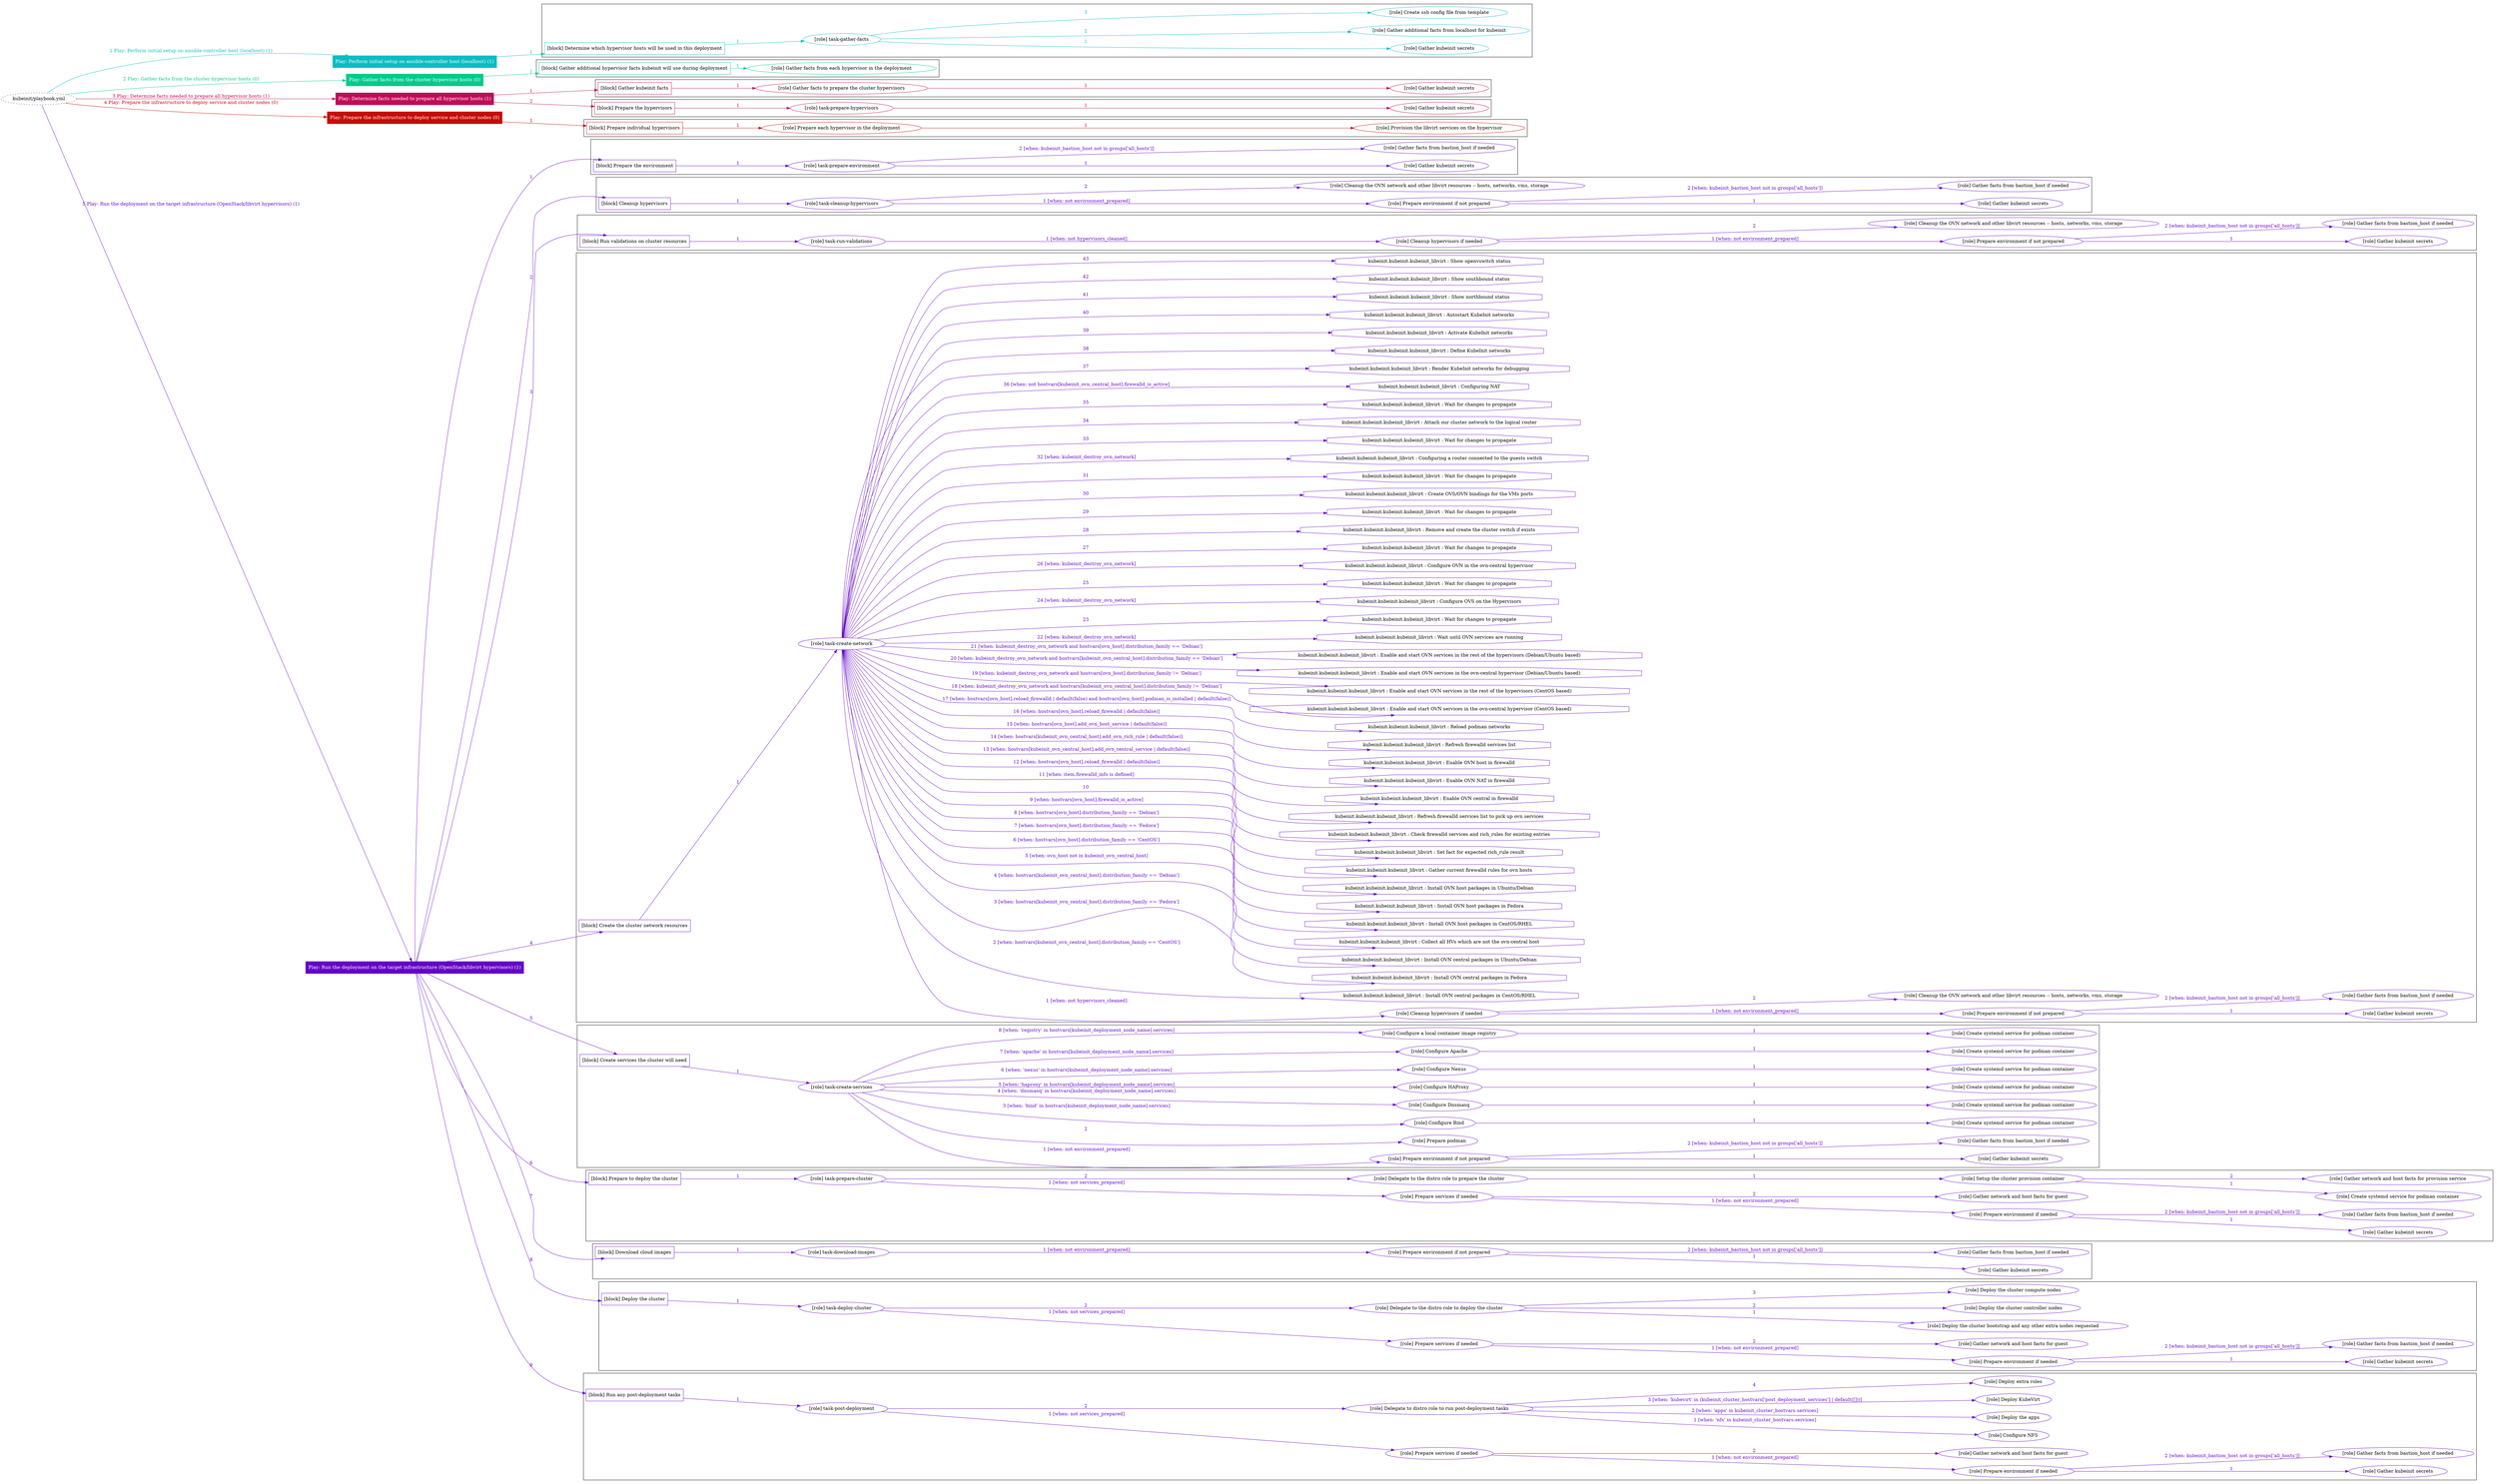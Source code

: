 digraph {
	graph [concentrate=true ordering=in rankdir=LR ratio=fill]
	edge [esep=5 sep=10]
	"kubeinit/playbook.yml" [URL="/home/runner/work/kubeinit/kubeinit/kubeinit/playbook.yml" id=playbook_4755921c style=dotted]
	"kubeinit/playbook.yml" -> play_fe12dcc8 [label="1 Play: Perform initial setup on ansible-controller host (localhost) (1)" color="#09bdc3" fontcolor="#09bdc3" id=edge_play_fe12dcc8 labeltooltip="1 Play: Perform initial setup on ansible-controller host (localhost) (1)" tooltip="1 Play: Perform initial setup on ansible-controller host (localhost) (1)"]
	subgraph "Play: Perform initial setup on ansible-controller host (localhost) (1)" {
		play_fe12dcc8 [label="Play: Perform initial setup on ansible-controller host (localhost) (1)" URL="/home/runner/work/kubeinit/kubeinit/kubeinit/playbook.yml" color="#09bdc3" fontcolor="#ffffff" id=play_fe12dcc8 shape=box style=filled tooltip=localhost]
		play_fe12dcc8 -> block_e417ba48 [label=1 color="#09bdc3" fontcolor="#09bdc3" id=edge_block_e417ba48 labeltooltip=1 tooltip=1]
		subgraph cluster_block_e417ba48 {
			block_e417ba48 [label="[block] Determine which hypervisor hosts will be used in this deployment" URL="/home/runner/work/kubeinit/kubeinit/kubeinit/playbook.yml" color="#09bdc3" id=block_e417ba48 labeltooltip="Determine which hypervisor hosts will be used in this deployment" shape=box tooltip="Determine which hypervisor hosts will be used in this deployment"]
			block_e417ba48 -> role_a84d2d51 [label="1 " color="#09bdc3" fontcolor="#09bdc3" id=edge_role_a84d2d51 labeltooltip="1 " tooltip="1 "]
			subgraph "task-gather-facts" {
				role_a84d2d51 [label="[role] task-gather-facts" URL="/home/runner/work/kubeinit/kubeinit/kubeinit/playbook.yml" color="#09bdc3" id=role_a84d2d51 tooltip="task-gather-facts"]
				role_a84d2d51 -> role_ce4176c3 [label="1 " color="#09bdc3" fontcolor="#09bdc3" id=edge_role_ce4176c3 labeltooltip="1 " tooltip="1 "]
				subgraph "Gather kubeinit secrets" {
					role_ce4176c3 [label="[role] Gather kubeinit secrets" URL="/home/runner/.ansible/collections/ansible_collections/kubeinit/kubeinit/roles/kubeinit_prepare/tasks/build_hypervisors_group.yml" color="#09bdc3" id=role_ce4176c3 tooltip="Gather kubeinit secrets"]
				}
				role_a84d2d51 -> role_acb04147 [label="2 " color="#09bdc3" fontcolor="#09bdc3" id=edge_role_acb04147 labeltooltip="2 " tooltip="2 "]
				subgraph "Gather additional facts from localhost for kubeinit" {
					role_acb04147 [label="[role] Gather additional facts from localhost for kubeinit" URL="/home/runner/.ansible/collections/ansible_collections/kubeinit/kubeinit/roles/kubeinit_prepare/tasks/build_hypervisors_group.yml" color="#09bdc3" id=role_acb04147 tooltip="Gather additional facts from localhost for kubeinit"]
				}
				role_a84d2d51 -> role_ec6b0d62 [label="3 " color="#09bdc3" fontcolor="#09bdc3" id=edge_role_ec6b0d62 labeltooltip="3 " tooltip="3 "]
				subgraph "Create ssh config file from template" {
					role_ec6b0d62 [label="[role] Create ssh config file from template" URL="/home/runner/.ansible/collections/ansible_collections/kubeinit/kubeinit/roles/kubeinit_prepare/tasks/build_hypervisors_group.yml" color="#09bdc3" id=role_ec6b0d62 tooltip="Create ssh config file from template"]
				}
			}
		}
	}
	"kubeinit/playbook.yml" -> play_82065219 [label="2 Play: Gather facts from the cluster hypervisor hosts (0)" color="#01cb8a" fontcolor="#01cb8a" id=edge_play_82065219 labeltooltip="2 Play: Gather facts from the cluster hypervisor hosts (0)" tooltip="2 Play: Gather facts from the cluster hypervisor hosts (0)"]
	subgraph "Play: Gather facts from the cluster hypervisor hosts (0)" {
		play_82065219 [label="Play: Gather facts from the cluster hypervisor hosts (0)" URL="/home/runner/work/kubeinit/kubeinit/kubeinit/playbook.yml" color="#01cb8a" fontcolor="#ffffff" id=play_82065219 shape=box style=filled tooltip="Play: Gather facts from the cluster hypervisor hosts (0)"]
		play_82065219 -> block_991bae1e [label=1 color="#01cb8a" fontcolor="#01cb8a" id=edge_block_991bae1e labeltooltip=1 tooltip=1]
		subgraph cluster_block_991bae1e {
			block_991bae1e [label="[block] Gather additional hypervisor facts kubeinit will use during deployment" URL="/home/runner/work/kubeinit/kubeinit/kubeinit/playbook.yml" color="#01cb8a" id=block_991bae1e labeltooltip="Gather additional hypervisor facts kubeinit will use during deployment" shape=box tooltip="Gather additional hypervisor facts kubeinit will use during deployment"]
			block_991bae1e -> role_79adb28c [label="1 " color="#01cb8a" fontcolor="#01cb8a" id=edge_role_79adb28c labeltooltip="1 " tooltip="1 "]
			subgraph "Gather facts from each hypervisor in the deployment" {
				role_79adb28c [label="[role] Gather facts from each hypervisor in the deployment" URL="/home/runner/work/kubeinit/kubeinit/kubeinit/playbook.yml" color="#01cb8a" id=role_79adb28c tooltip="Gather facts from each hypervisor in the deployment"]
			}
		}
	}
	"kubeinit/playbook.yml" -> play_6771a2e8 [label="3 Play: Determine facts needed to prepare all hypervisor hosts (1)" color="#c00c56" fontcolor="#c00c56" id=edge_play_6771a2e8 labeltooltip="3 Play: Determine facts needed to prepare all hypervisor hosts (1)" tooltip="3 Play: Determine facts needed to prepare all hypervisor hosts (1)"]
	subgraph "Play: Determine facts needed to prepare all hypervisor hosts (1)" {
		play_6771a2e8 [label="Play: Determine facts needed to prepare all hypervisor hosts (1)" URL="/home/runner/work/kubeinit/kubeinit/kubeinit/playbook.yml" color="#c00c56" fontcolor="#ffffff" id=play_6771a2e8 shape=box style=filled tooltip=localhost]
		play_6771a2e8 -> block_f8e1ed29 [label=1 color="#c00c56" fontcolor="#c00c56" id=edge_block_f8e1ed29 labeltooltip=1 tooltip=1]
		subgraph cluster_block_f8e1ed29 {
			block_f8e1ed29 [label="[block] Gather kubeinit facts" URL="/home/runner/work/kubeinit/kubeinit/kubeinit/playbook.yml" color="#c00c56" id=block_f8e1ed29 labeltooltip="Gather kubeinit facts" shape=box tooltip="Gather kubeinit facts"]
			block_f8e1ed29 -> role_0daabaad [label="1 " color="#c00c56" fontcolor="#c00c56" id=edge_role_0daabaad labeltooltip="1 " tooltip="1 "]
			subgraph "Gather facts to prepare the cluster hypervisors" {
				role_0daabaad [label="[role] Gather facts to prepare the cluster hypervisors" URL="/home/runner/work/kubeinit/kubeinit/kubeinit/playbook.yml" color="#c00c56" id=role_0daabaad tooltip="Gather facts to prepare the cluster hypervisors"]
				role_0daabaad -> role_ca384307 [label="1 " color="#c00c56" fontcolor="#c00c56" id=edge_role_ca384307 labeltooltip="1 " tooltip="1 "]
				subgraph "Gather kubeinit secrets" {
					role_ca384307 [label="[role] Gather kubeinit secrets" URL="/home/runner/.ansible/collections/ansible_collections/kubeinit/kubeinit/roles/kubeinit_prepare/tasks/gather_kubeinit_facts.yml" color="#c00c56" id=role_ca384307 tooltip="Gather kubeinit secrets"]
				}
			}
		}
		play_6771a2e8 -> block_5a2b6c33 [label=2 color="#c00c56" fontcolor="#c00c56" id=edge_block_5a2b6c33 labeltooltip=2 tooltip=2]
		subgraph cluster_block_5a2b6c33 {
			block_5a2b6c33 [label="[block] Prepare the hypervisors" URL="/home/runner/work/kubeinit/kubeinit/kubeinit/playbook.yml" color="#c00c56" id=block_5a2b6c33 labeltooltip="Prepare the hypervisors" shape=box tooltip="Prepare the hypervisors"]
			block_5a2b6c33 -> role_87617f8d [label="1 " color="#c00c56" fontcolor="#c00c56" id=edge_role_87617f8d labeltooltip="1 " tooltip="1 "]
			subgraph "task-prepare-hypervisors" {
				role_87617f8d [label="[role] task-prepare-hypervisors" URL="/home/runner/work/kubeinit/kubeinit/kubeinit/playbook.yml" color="#c00c56" id=role_87617f8d tooltip="task-prepare-hypervisors"]
				role_87617f8d -> role_02f06a17 [label="1 " color="#c00c56" fontcolor="#c00c56" id=edge_role_02f06a17 labeltooltip="1 " tooltip="1 "]
				subgraph "Gather kubeinit secrets" {
					role_02f06a17 [label="[role] Gather kubeinit secrets" URL="/home/runner/.ansible/collections/ansible_collections/kubeinit/kubeinit/roles/kubeinit_prepare/tasks/gather_kubeinit_facts.yml" color="#c00c56" id=role_02f06a17 tooltip="Gather kubeinit secrets"]
				}
			}
		}
	}
	"kubeinit/playbook.yml" -> play_4209fce0 [label="4 Play: Prepare the infrastructure to deploy service and cluster nodes (0)" color="#c60b06" fontcolor="#c60b06" id=edge_play_4209fce0 labeltooltip="4 Play: Prepare the infrastructure to deploy service and cluster nodes (0)" tooltip="4 Play: Prepare the infrastructure to deploy service and cluster nodes (0)"]
	subgraph "Play: Prepare the infrastructure to deploy service and cluster nodes (0)" {
		play_4209fce0 [label="Play: Prepare the infrastructure to deploy service and cluster nodes (0)" URL="/home/runner/work/kubeinit/kubeinit/kubeinit/playbook.yml" color="#c60b06" fontcolor="#ffffff" id=play_4209fce0 shape=box style=filled tooltip="Play: Prepare the infrastructure to deploy service and cluster nodes (0)"]
		play_4209fce0 -> block_5f415eb6 [label=1 color="#c60b06" fontcolor="#c60b06" id=edge_block_5f415eb6 labeltooltip=1 tooltip=1]
		subgraph cluster_block_5f415eb6 {
			block_5f415eb6 [label="[block] Prepare individual hypervisors" URL="/home/runner/work/kubeinit/kubeinit/kubeinit/playbook.yml" color="#c60b06" id=block_5f415eb6 labeltooltip="Prepare individual hypervisors" shape=box tooltip="Prepare individual hypervisors"]
			block_5f415eb6 -> role_c85ebd4e [label="1 " color="#c60b06" fontcolor="#c60b06" id=edge_role_c85ebd4e labeltooltip="1 " tooltip="1 "]
			subgraph "Prepare each hypervisor in the deployment" {
				role_c85ebd4e [label="[role] Prepare each hypervisor in the deployment" URL="/home/runner/work/kubeinit/kubeinit/kubeinit/playbook.yml" color="#c60b06" id=role_c85ebd4e tooltip="Prepare each hypervisor in the deployment"]
				role_c85ebd4e -> role_d4064d8c [label="1 " color="#c60b06" fontcolor="#c60b06" id=edge_role_d4064d8c labeltooltip="1 " tooltip="1 "]
				subgraph "Provision the libvirt services on the hypervisor" {
					role_d4064d8c [label="[role] Provision the libvirt services on the hypervisor" URL="/home/runner/.ansible/collections/ansible_collections/kubeinit/kubeinit/roles/kubeinit_prepare/tasks/prepare_hypervisor.yml" color="#c60b06" id=role_d4064d8c tooltip="Provision the libvirt services on the hypervisor"]
				}
			}
		}
	}
	"kubeinit/playbook.yml" -> play_149d8bc2 [label="5 Play: Run the deployment on the target infrastructure (OpenStack/libvirt hypervisors) (1)" color="#6406c6" fontcolor="#6406c6" id=edge_play_149d8bc2 labeltooltip="5 Play: Run the deployment on the target infrastructure (OpenStack/libvirt hypervisors) (1)" tooltip="5 Play: Run the deployment on the target infrastructure (OpenStack/libvirt hypervisors) (1)"]
	subgraph "Play: Run the deployment on the target infrastructure (OpenStack/libvirt hypervisors) (1)" {
		play_149d8bc2 [label="Play: Run the deployment on the target infrastructure (OpenStack/libvirt hypervisors) (1)" URL="/home/runner/work/kubeinit/kubeinit/kubeinit/playbook.yml" color="#6406c6" fontcolor="#ffffff" id=play_149d8bc2 shape=box style=filled tooltip=localhost]
		play_149d8bc2 -> block_e61338a7 [label=1 color="#6406c6" fontcolor="#6406c6" id=edge_block_e61338a7 labeltooltip=1 tooltip=1]
		subgraph cluster_block_e61338a7 {
			block_e61338a7 [label="[block] Prepare the environment" URL="/home/runner/work/kubeinit/kubeinit/kubeinit/playbook.yml" color="#6406c6" id=block_e61338a7 labeltooltip="Prepare the environment" shape=box tooltip="Prepare the environment"]
			block_e61338a7 -> role_32217891 [label="1 " color="#6406c6" fontcolor="#6406c6" id=edge_role_32217891 labeltooltip="1 " tooltip="1 "]
			subgraph "task-prepare-environment" {
				role_32217891 [label="[role] task-prepare-environment" URL="/home/runner/work/kubeinit/kubeinit/kubeinit/playbook.yml" color="#6406c6" id=role_32217891 tooltip="task-prepare-environment"]
				role_32217891 -> role_65f9209c [label="1 " color="#6406c6" fontcolor="#6406c6" id=edge_role_65f9209c labeltooltip="1 " tooltip="1 "]
				subgraph "Gather kubeinit secrets" {
					role_65f9209c [label="[role] Gather kubeinit secrets" URL="/home/runner/.ansible/collections/ansible_collections/kubeinit/kubeinit/roles/kubeinit_prepare/tasks/gather_kubeinit_facts.yml" color="#6406c6" id=role_65f9209c tooltip="Gather kubeinit secrets"]
				}
				role_32217891 -> role_2fa0358f [label="2 [when: kubeinit_bastion_host not in groups['all_hosts']]" color="#6406c6" fontcolor="#6406c6" id=edge_role_2fa0358f labeltooltip="2 [when: kubeinit_bastion_host not in groups['all_hosts']]" tooltip="2 [when: kubeinit_bastion_host not in groups['all_hosts']]"]
				subgraph "Gather facts from bastion_host if needed" {
					role_2fa0358f [label="[role] Gather facts from bastion_host if needed" URL="/home/runner/.ansible/collections/ansible_collections/kubeinit/kubeinit/roles/kubeinit_prepare/tasks/main.yml" color="#6406c6" id=role_2fa0358f tooltip="Gather facts from bastion_host if needed"]
				}
			}
		}
		play_149d8bc2 -> block_7e304a49 [label=2 color="#6406c6" fontcolor="#6406c6" id=edge_block_7e304a49 labeltooltip=2 tooltip=2]
		subgraph cluster_block_7e304a49 {
			block_7e304a49 [label="[block] Cleanup hypervisors" URL="/home/runner/work/kubeinit/kubeinit/kubeinit/playbook.yml" color="#6406c6" id=block_7e304a49 labeltooltip="Cleanup hypervisors" shape=box tooltip="Cleanup hypervisors"]
			block_7e304a49 -> role_1ee5e80a [label="1 " color="#6406c6" fontcolor="#6406c6" id=edge_role_1ee5e80a labeltooltip="1 " tooltip="1 "]
			subgraph "task-cleanup-hypervisors" {
				role_1ee5e80a [label="[role] task-cleanup-hypervisors" URL="/home/runner/work/kubeinit/kubeinit/kubeinit/playbook.yml" color="#6406c6" id=role_1ee5e80a tooltip="task-cleanup-hypervisors"]
				role_1ee5e80a -> role_dd52a3d9 [label="1 [when: not environment_prepared]" color="#6406c6" fontcolor="#6406c6" id=edge_role_dd52a3d9 labeltooltip="1 [when: not environment_prepared]" tooltip="1 [when: not environment_prepared]"]
				subgraph "Prepare environment if not prepared" {
					role_dd52a3d9 [label="[role] Prepare environment if not prepared" URL="/home/runner/.ansible/collections/ansible_collections/kubeinit/kubeinit/roles/kubeinit_libvirt/tasks/cleanup_hypervisors.yml" color="#6406c6" id=role_dd52a3d9 tooltip="Prepare environment if not prepared"]
					role_dd52a3d9 -> role_44b6fc37 [label="1 " color="#6406c6" fontcolor="#6406c6" id=edge_role_44b6fc37 labeltooltip="1 " tooltip="1 "]
					subgraph "Gather kubeinit secrets" {
						role_44b6fc37 [label="[role] Gather kubeinit secrets" URL="/home/runner/.ansible/collections/ansible_collections/kubeinit/kubeinit/roles/kubeinit_prepare/tasks/gather_kubeinit_facts.yml" color="#6406c6" id=role_44b6fc37 tooltip="Gather kubeinit secrets"]
					}
					role_dd52a3d9 -> role_2372bd19 [label="2 [when: kubeinit_bastion_host not in groups['all_hosts']]" color="#6406c6" fontcolor="#6406c6" id=edge_role_2372bd19 labeltooltip="2 [when: kubeinit_bastion_host not in groups['all_hosts']]" tooltip="2 [when: kubeinit_bastion_host not in groups['all_hosts']]"]
					subgraph "Gather facts from bastion_host if needed" {
						role_2372bd19 [label="[role] Gather facts from bastion_host if needed" URL="/home/runner/.ansible/collections/ansible_collections/kubeinit/kubeinit/roles/kubeinit_prepare/tasks/main.yml" color="#6406c6" id=role_2372bd19 tooltip="Gather facts from bastion_host if needed"]
					}
				}
				role_1ee5e80a -> role_f0c947a5 [label="2 " color="#6406c6" fontcolor="#6406c6" id=edge_role_f0c947a5 labeltooltip="2 " tooltip="2 "]
				subgraph "Cleanup the OVN network and other libvirt resources -- hosts, networks, vms, storage" {
					role_f0c947a5 [label="[role] Cleanup the OVN network and other libvirt resources -- hosts, networks, vms, storage" URL="/home/runner/.ansible/collections/ansible_collections/kubeinit/kubeinit/roles/kubeinit_libvirt/tasks/cleanup_hypervisors.yml" color="#6406c6" id=role_f0c947a5 tooltip="Cleanup the OVN network and other libvirt resources -- hosts, networks, vms, storage"]
				}
			}
		}
		play_149d8bc2 -> block_da06e8ed [label=3 color="#6406c6" fontcolor="#6406c6" id=edge_block_da06e8ed labeltooltip=3 tooltip=3]
		subgraph cluster_block_da06e8ed {
			block_da06e8ed [label="[block] Run validations on cluster resources" URL="/home/runner/work/kubeinit/kubeinit/kubeinit/playbook.yml" color="#6406c6" id=block_da06e8ed labeltooltip="Run validations on cluster resources" shape=box tooltip="Run validations on cluster resources"]
			block_da06e8ed -> role_274d39dc [label="1 " color="#6406c6" fontcolor="#6406c6" id=edge_role_274d39dc labeltooltip="1 " tooltip="1 "]
			subgraph "task-run-validations" {
				role_274d39dc [label="[role] task-run-validations" URL="/home/runner/work/kubeinit/kubeinit/kubeinit/playbook.yml" color="#6406c6" id=role_274d39dc tooltip="task-run-validations"]
				role_274d39dc -> role_02ebdd04 [label="1 [when: not hypervisors_cleaned]" color="#6406c6" fontcolor="#6406c6" id=edge_role_02ebdd04 labeltooltip="1 [when: not hypervisors_cleaned]" tooltip="1 [when: not hypervisors_cleaned]"]
				subgraph "Cleanup hypervisors if needed" {
					role_02ebdd04 [label="[role] Cleanup hypervisors if needed" URL="/home/runner/.ansible/collections/ansible_collections/kubeinit/kubeinit/roles/kubeinit_validations/tasks/main.yml" color="#6406c6" id=role_02ebdd04 tooltip="Cleanup hypervisors if needed"]
					role_02ebdd04 -> role_9def7d3c [label="1 [when: not environment_prepared]" color="#6406c6" fontcolor="#6406c6" id=edge_role_9def7d3c labeltooltip="1 [when: not environment_prepared]" tooltip="1 [when: not environment_prepared]"]
					subgraph "Prepare environment if not prepared" {
						role_9def7d3c [label="[role] Prepare environment if not prepared" URL="/home/runner/.ansible/collections/ansible_collections/kubeinit/kubeinit/roles/kubeinit_libvirt/tasks/cleanup_hypervisors.yml" color="#6406c6" id=role_9def7d3c tooltip="Prepare environment if not prepared"]
						role_9def7d3c -> role_fa1ad50e [label="1 " color="#6406c6" fontcolor="#6406c6" id=edge_role_fa1ad50e labeltooltip="1 " tooltip="1 "]
						subgraph "Gather kubeinit secrets" {
							role_fa1ad50e [label="[role] Gather kubeinit secrets" URL="/home/runner/.ansible/collections/ansible_collections/kubeinit/kubeinit/roles/kubeinit_prepare/tasks/gather_kubeinit_facts.yml" color="#6406c6" id=role_fa1ad50e tooltip="Gather kubeinit secrets"]
						}
						role_9def7d3c -> role_36903bde [label="2 [when: kubeinit_bastion_host not in groups['all_hosts']]" color="#6406c6" fontcolor="#6406c6" id=edge_role_36903bde labeltooltip="2 [when: kubeinit_bastion_host not in groups['all_hosts']]" tooltip="2 [when: kubeinit_bastion_host not in groups['all_hosts']]"]
						subgraph "Gather facts from bastion_host if needed" {
							role_36903bde [label="[role] Gather facts from bastion_host if needed" URL="/home/runner/.ansible/collections/ansible_collections/kubeinit/kubeinit/roles/kubeinit_prepare/tasks/main.yml" color="#6406c6" id=role_36903bde tooltip="Gather facts from bastion_host if needed"]
						}
					}
					role_02ebdd04 -> role_a4985f9e [label="2 " color="#6406c6" fontcolor="#6406c6" id=edge_role_a4985f9e labeltooltip="2 " tooltip="2 "]
					subgraph "Cleanup the OVN network and other libvirt resources -- hosts, networks, vms, storage" {
						role_a4985f9e [label="[role] Cleanup the OVN network and other libvirt resources -- hosts, networks, vms, storage" URL="/home/runner/.ansible/collections/ansible_collections/kubeinit/kubeinit/roles/kubeinit_libvirt/tasks/cleanup_hypervisors.yml" color="#6406c6" id=role_a4985f9e tooltip="Cleanup the OVN network and other libvirt resources -- hosts, networks, vms, storage"]
					}
				}
			}
		}
		play_149d8bc2 -> block_18b2541e [label=4 color="#6406c6" fontcolor="#6406c6" id=edge_block_18b2541e labeltooltip=4 tooltip=4]
		subgraph cluster_block_18b2541e {
			block_18b2541e [label="[block] Create the cluster network resources" URL="/home/runner/work/kubeinit/kubeinit/kubeinit/playbook.yml" color="#6406c6" id=block_18b2541e labeltooltip="Create the cluster network resources" shape=box tooltip="Create the cluster network resources"]
			block_18b2541e -> role_50a83c4d [label="1 " color="#6406c6" fontcolor="#6406c6" id=edge_role_50a83c4d labeltooltip="1 " tooltip="1 "]
			subgraph "task-create-network" {
				role_50a83c4d [label="[role] task-create-network" URL="/home/runner/work/kubeinit/kubeinit/kubeinit/playbook.yml" color="#6406c6" id=role_50a83c4d tooltip="task-create-network"]
				role_50a83c4d -> role_6bf57d01 [label="1 [when: not hypervisors_cleaned]" color="#6406c6" fontcolor="#6406c6" id=edge_role_6bf57d01 labeltooltip="1 [when: not hypervisors_cleaned]" tooltip="1 [when: not hypervisors_cleaned]"]
				subgraph "Cleanup hypervisors if needed" {
					role_6bf57d01 [label="[role] Cleanup hypervisors if needed" URL="/home/runner/.ansible/collections/ansible_collections/kubeinit/kubeinit/roles/kubeinit_libvirt/tasks/create_network.yml" color="#6406c6" id=role_6bf57d01 tooltip="Cleanup hypervisors if needed"]
					role_6bf57d01 -> role_735ed31c [label="1 [when: not environment_prepared]" color="#6406c6" fontcolor="#6406c6" id=edge_role_735ed31c labeltooltip="1 [when: not environment_prepared]" tooltip="1 [when: not environment_prepared]"]
					subgraph "Prepare environment if not prepared" {
						role_735ed31c [label="[role] Prepare environment if not prepared" URL="/home/runner/.ansible/collections/ansible_collections/kubeinit/kubeinit/roles/kubeinit_libvirt/tasks/cleanup_hypervisors.yml" color="#6406c6" id=role_735ed31c tooltip="Prepare environment if not prepared"]
						role_735ed31c -> role_3ec6f651 [label="1 " color="#6406c6" fontcolor="#6406c6" id=edge_role_3ec6f651 labeltooltip="1 " tooltip="1 "]
						subgraph "Gather kubeinit secrets" {
							role_3ec6f651 [label="[role] Gather kubeinit secrets" URL="/home/runner/.ansible/collections/ansible_collections/kubeinit/kubeinit/roles/kubeinit_prepare/tasks/gather_kubeinit_facts.yml" color="#6406c6" id=role_3ec6f651 tooltip="Gather kubeinit secrets"]
						}
						role_735ed31c -> role_b0d9c7e3 [label="2 [when: kubeinit_bastion_host not in groups['all_hosts']]" color="#6406c6" fontcolor="#6406c6" id=edge_role_b0d9c7e3 labeltooltip="2 [when: kubeinit_bastion_host not in groups['all_hosts']]" tooltip="2 [when: kubeinit_bastion_host not in groups['all_hosts']]"]
						subgraph "Gather facts from bastion_host if needed" {
							role_b0d9c7e3 [label="[role] Gather facts from bastion_host if needed" URL="/home/runner/.ansible/collections/ansible_collections/kubeinit/kubeinit/roles/kubeinit_prepare/tasks/main.yml" color="#6406c6" id=role_b0d9c7e3 tooltip="Gather facts from bastion_host if needed"]
						}
					}
					role_6bf57d01 -> role_2841287b [label="2 " color="#6406c6" fontcolor="#6406c6" id=edge_role_2841287b labeltooltip="2 " tooltip="2 "]
					subgraph "Cleanup the OVN network and other libvirt resources -- hosts, networks, vms, storage" {
						role_2841287b [label="[role] Cleanup the OVN network and other libvirt resources -- hosts, networks, vms, storage" URL="/home/runner/.ansible/collections/ansible_collections/kubeinit/kubeinit/roles/kubeinit_libvirt/tasks/cleanup_hypervisors.yml" color="#6406c6" id=role_2841287b tooltip="Cleanup the OVN network and other libvirt resources -- hosts, networks, vms, storage"]
					}
				}
				task_0ae2bf0a [label="kubeinit.kubeinit.kubeinit_libvirt : Install OVN central packages in CentOS/RHEL" URL="/home/runner/.ansible/collections/ansible_collections/kubeinit/kubeinit/roles/kubeinit_libvirt/tasks/create_network.yml" color="#6406c6" id=task_0ae2bf0a shape=octagon tooltip="kubeinit.kubeinit.kubeinit_libvirt : Install OVN central packages in CentOS/RHEL"]
				role_50a83c4d -> task_0ae2bf0a [label="2 [when: hostvars[kubeinit_ovn_central_host].distribution_family == 'CentOS']" color="#6406c6" fontcolor="#6406c6" id=edge_task_0ae2bf0a labeltooltip="2 [when: hostvars[kubeinit_ovn_central_host].distribution_family == 'CentOS']" tooltip="2 [when: hostvars[kubeinit_ovn_central_host].distribution_family == 'CentOS']"]
				task_dbab30ed [label="kubeinit.kubeinit.kubeinit_libvirt : Install OVN central packages in Fedora" URL="/home/runner/.ansible/collections/ansible_collections/kubeinit/kubeinit/roles/kubeinit_libvirt/tasks/create_network.yml" color="#6406c6" id=task_dbab30ed shape=octagon tooltip="kubeinit.kubeinit.kubeinit_libvirt : Install OVN central packages in Fedora"]
				role_50a83c4d -> task_dbab30ed [label="3 [when: hostvars[kubeinit_ovn_central_host].distribution_family == 'Fedora']" color="#6406c6" fontcolor="#6406c6" id=edge_task_dbab30ed labeltooltip="3 [when: hostvars[kubeinit_ovn_central_host].distribution_family == 'Fedora']" tooltip="3 [when: hostvars[kubeinit_ovn_central_host].distribution_family == 'Fedora']"]
				task_50577e0c [label="kubeinit.kubeinit.kubeinit_libvirt : Install OVN central packages in Ubuntu/Debian" URL="/home/runner/.ansible/collections/ansible_collections/kubeinit/kubeinit/roles/kubeinit_libvirt/tasks/create_network.yml" color="#6406c6" id=task_50577e0c shape=octagon tooltip="kubeinit.kubeinit.kubeinit_libvirt : Install OVN central packages in Ubuntu/Debian"]
				role_50a83c4d -> task_50577e0c [label="4 [when: hostvars[kubeinit_ovn_central_host].distribution_family == 'Debian']" color="#6406c6" fontcolor="#6406c6" id=edge_task_50577e0c labeltooltip="4 [when: hostvars[kubeinit_ovn_central_host].distribution_family == 'Debian']" tooltip="4 [when: hostvars[kubeinit_ovn_central_host].distribution_family == 'Debian']"]
				task_6d46973d [label="kubeinit.kubeinit.kubeinit_libvirt : Collect all HVs which are not the ovn-central host" URL="/home/runner/.ansible/collections/ansible_collections/kubeinit/kubeinit/roles/kubeinit_libvirt/tasks/create_network.yml" color="#6406c6" id=task_6d46973d shape=octagon tooltip="kubeinit.kubeinit.kubeinit_libvirt : Collect all HVs which are not the ovn-central host"]
				role_50a83c4d -> task_6d46973d [label="5 [when: ovn_host not in kubeinit_ovn_central_host]" color="#6406c6" fontcolor="#6406c6" id=edge_task_6d46973d labeltooltip="5 [when: ovn_host not in kubeinit_ovn_central_host]" tooltip="5 [when: ovn_host not in kubeinit_ovn_central_host]"]
				task_179e28c8 [label="kubeinit.kubeinit.kubeinit_libvirt : Install OVN host packages in CentOS/RHEL" URL="/home/runner/.ansible/collections/ansible_collections/kubeinit/kubeinit/roles/kubeinit_libvirt/tasks/create_network.yml" color="#6406c6" id=task_179e28c8 shape=octagon tooltip="kubeinit.kubeinit.kubeinit_libvirt : Install OVN host packages in CentOS/RHEL"]
				role_50a83c4d -> task_179e28c8 [label="6 [when: hostvars[ovn_host].distribution_family == 'CentOS']" color="#6406c6" fontcolor="#6406c6" id=edge_task_179e28c8 labeltooltip="6 [when: hostvars[ovn_host].distribution_family == 'CentOS']" tooltip="6 [when: hostvars[ovn_host].distribution_family == 'CentOS']"]
				task_d1b1da84 [label="kubeinit.kubeinit.kubeinit_libvirt : Install OVN host packages in Fedora" URL="/home/runner/.ansible/collections/ansible_collections/kubeinit/kubeinit/roles/kubeinit_libvirt/tasks/create_network.yml" color="#6406c6" id=task_d1b1da84 shape=octagon tooltip="kubeinit.kubeinit.kubeinit_libvirt : Install OVN host packages in Fedora"]
				role_50a83c4d -> task_d1b1da84 [label="7 [when: hostvars[ovn_host].distribution_family == 'Fedora']" color="#6406c6" fontcolor="#6406c6" id=edge_task_d1b1da84 labeltooltip="7 [when: hostvars[ovn_host].distribution_family == 'Fedora']" tooltip="7 [when: hostvars[ovn_host].distribution_family == 'Fedora']"]
				task_9f0e18f0 [label="kubeinit.kubeinit.kubeinit_libvirt : Install OVN host packages in Ubuntu/Debian" URL="/home/runner/.ansible/collections/ansible_collections/kubeinit/kubeinit/roles/kubeinit_libvirt/tasks/create_network.yml" color="#6406c6" id=task_9f0e18f0 shape=octagon tooltip="kubeinit.kubeinit.kubeinit_libvirt : Install OVN host packages in Ubuntu/Debian"]
				role_50a83c4d -> task_9f0e18f0 [label="8 [when: hostvars[ovn_host].distribution_family == 'Debian']" color="#6406c6" fontcolor="#6406c6" id=edge_task_9f0e18f0 labeltooltip="8 [when: hostvars[ovn_host].distribution_family == 'Debian']" tooltip="8 [when: hostvars[ovn_host].distribution_family == 'Debian']"]
				task_c9910a96 [label="kubeinit.kubeinit.kubeinit_libvirt : Gather current firewalld rules for ovn hosts" URL="/home/runner/.ansible/collections/ansible_collections/kubeinit/kubeinit/roles/kubeinit_libvirt/tasks/create_network.yml" color="#6406c6" id=task_c9910a96 shape=octagon tooltip="kubeinit.kubeinit.kubeinit_libvirt : Gather current firewalld rules for ovn hosts"]
				role_50a83c4d -> task_c9910a96 [label="9 [when: hostvars[ovn_host].firewalld_is_active]" color="#6406c6" fontcolor="#6406c6" id=edge_task_c9910a96 labeltooltip="9 [when: hostvars[ovn_host].firewalld_is_active]" tooltip="9 [when: hostvars[ovn_host].firewalld_is_active]"]
				task_f35b6e6b [label="kubeinit.kubeinit.kubeinit_libvirt : Set fact for expected rich_rule result" URL="/home/runner/.ansible/collections/ansible_collections/kubeinit/kubeinit/roles/kubeinit_libvirt/tasks/create_network.yml" color="#6406c6" id=task_f35b6e6b shape=octagon tooltip="kubeinit.kubeinit.kubeinit_libvirt : Set fact for expected rich_rule result"]
				role_50a83c4d -> task_f35b6e6b [label="10 " color="#6406c6" fontcolor="#6406c6" id=edge_task_f35b6e6b labeltooltip="10 " tooltip="10 "]
				task_44409a44 [label="kubeinit.kubeinit.kubeinit_libvirt : Check firewalld services and rich_rules for existing entries" URL="/home/runner/.ansible/collections/ansible_collections/kubeinit/kubeinit/roles/kubeinit_libvirt/tasks/create_network.yml" color="#6406c6" id=task_44409a44 shape=octagon tooltip="kubeinit.kubeinit.kubeinit_libvirt : Check firewalld services and rich_rules for existing entries"]
				role_50a83c4d -> task_44409a44 [label="11 [when: item.firewalld_info is defined]" color="#6406c6" fontcolor="#6406c6" id=edge_task_44409a44 labeltooltip="11 [when: item.firewalld_info is defined]" tooltip="11 [when: item.firewalld_info is defined]"]
				task_f9395557 [label="kubeinit.kubeinit.kubeinit_libvirt : Refresh firewalld services list to pick up ovn services" URL="/home/runner/.ansible/collections/ansible_collections/kubeinit/kubeinit/roles/kubeinit_libvirt/tasks/create_network.yml" color="#6406c6" id=task_f9395557 shape=octagon tooltip="kubeinit.kubeinit.kubeinit_libvirt : Refresh firewalld services list to pick up ovn services"]
				role_50a83c4d -> task_f9395557 [label="12 [when: hostvars[ovn_host].reload_firewalld | default(false)]" color="#6406c6" fontcolor="#6406c6" id=edge_task_f9395557 labeltooltip="12 [when: hostvars[ovn_host].reload_firewalld | default(false)]" tooltip="12 [when: hostvars[ovn_host].reload_firewalld | default(false)]"]
				task_cd685c43 [label="kubeinit.kubeinit.kubeinit_libvirt : Enable OVN central in firewalld" URL="/home/runner/.ansible/collections/ansible_collections/kubeinit/kubeinit/roles/kubeinit_libvirt/tasks/create_network.yml" color="#6406c6" id=task_cd685c43 shape=octagon tooltip="kubeinit.kubeinit.kubeinit_libvirt : Enable OVN central in firewalld"]
				role_50a83c4d -> task_cd685c43 [label="13 [when: hostvars[kubeinit_ovn_central_host].add_ovn_central_service | default(false)]" color="#6406c6" fontcolor="#6406c6" id=edge_task_cd685c43 labeltooltip="13 [when: hostvars[kubeinit_ovn_central_host].add_ovn_central_service | default(false)]" tooltip="13 [when: hostvars[kubeinit_ovn_central_host].add_ovn_central_service | default(false)]"]
				task_9c8e1b7c [label="kubeinit.kubeinit.kubeinit_libvirt : Enable OVN NAT in firewalld" URL="/home/runner/.ansible/collections/ansible_collections/kubeinit/kubeinit/roles/kubeinit_libvirt/tasks/create_network.yml" color="#6406c6" id=task_9c8e1b7c shape=octagon tooltip="kubeinit.kubeinit.kubeinit_libvirt : Enable OVN NAT in firewalld"]
				role_50a83c4d -> task_9c8e1b7c [label="14 [when: hostvars[kubeinit_ovn_central_host].add_ovn_rich_rule | default(false)]" color="#6406c6" fontcolor="#6406c6" id=edge_task_9c8e1b7c labeltooltip="14 [when: hostvars[kubeinit_ovn_central_host].add_ovn_rich_rule | default(false)]" tooltip="14 [when: hostvars[kubeinit_ovn_central_host].add_ovn_rich_rule | default(false)]"]
				task_c361bb0e [label="kubeinit.kubeinit.kubeinit_libvirt : Enable OVN host in firewalld" URL="/home/runner/.ansible/collections/ansible_collections/kubeinit/kubeinit/roles/kubeinit_libvirt/tasks/create_network.yml" color="#6406c6" id=task_c361bb0e shape=octagon tooltip="kubeinit.kubeinit.kubeinit_libvirt : Enable OVN host in firewalld"]
				role_50a83c4d -> task_c361bb0e [label="15 [when: hostvars[ovn_host].add_ovn_host_service | default(false)]" color="#6406c6" fontcolor="#6406c6" id=edge_task_c361bb0e labeltooltip="15 [when: hostvars[ovn_host].add_ovn_host_service | default(false)]" tooltip="15 [when: hostvars[ovn_host].add_ovn_host_service | default(false)]"]
				task_1245de8a [label="kubeinit.kubeinit.kubeinit_libvirt : Refresh firewalld services list" URL="/home/runner/.ansible/collections/ansible_collections/kubeinit/kubeinit/roles/kubeinit_libvirt/tasks/create_network.yml" color="#6406c6" id=task_1245de8a shape=octagon tooltip="kubeinit.kubeinit.kubeinit_libvirt : Refresh firewalld services list"]
				role_50a83c4d -> task_1245de8a [label="16 [when: hostvars[ovn_host].reload_firewalld | default(false)]" color="#6406c6" fontcolor="#6406c6" id=edge_task_1245de8a labeltooltip="16 [when: hostvars[ovn_host].reload_firewalld | default(false)]" tooltip="16 [when: hostvars[ovn_host].reload_firewalld | default(false)]"]
				task_9f03f803 [label="kubeinit.kubeinit.kubeinit_libvirt : Reload podman networks" URL="/home/runner/.ansible/collections/ansible_collections/kubeinit/kubeinit/roles/kubeinit_libvirt/tasks/create_network.yml" color="#6406c6" id=task_9f03f803 shape=octagon tooltip="kubeinit.kubeinit.kubeinit_libvirt : Reload podman networks"]
				role_50a83c4d -> task_9f03f803 [label="17 [when: hostvars[ovn_host].reload_firewalld | default(false) and hostvars[ovn_host].podman_is_installed | default(false)]" color="#6406c6" fontcolor="#6406c6" id=edge_task_9f03f803 labeltooltip="17 [when: hostvars[ovn_host].reload_firewalld | default(false) and hostvars[ovn_host].podman_is_installed | default(false)]" tooltip="17 [when: hostvars[ovn_host].reload_firewalld | default(false) and hostvars[ovn_host].podman_is_installed | default(false)]"]
				task_2dc4e4af [label="kubeinit.kubeinit.kubeinit_libvirt : Enable and start OVN services in the ovn-central hypervisor (CentOS based)" URL="/home/runner/.ansible/collections/ansible_collections/kubeinit/kubeinit/roles/kubeinit_libvirt/tasks/create_network.yml" color="#6406c6" id=task_2dc4e4af shape=octagon tooltip="kubeinit.kubeinit.kubeinit_libvirt : Enable and start OVN services in the ovn-central hypervisor (CentOS based)"]
				role_50a83c4d -> task_2dc4e4af [label="18 [when: kubeinit_destroy_ovn_network and hostvars[kubeinit_ovn_central_host].distribution_family != 'Debian']" color="#6406c6" fontcolor="#6406c6" id=edge_task_2dc4e4af labeltooltip="18 [when: kubeinit_destroy_ovn_network and hostvars[kubeinit_ovn_central_host].distribution_family != 'Debian']" tooltip="18 [when: kubeinit_destroy_ovn_network and hostvars[kubeinit_ovn_central_host].distribution_family != 'Debian']"]
				task_3d6da696 [label="kubeinit.kubeinit.kubeinit_libvirt : Enable and start OVN services in the rest of the hypervisors (CentOS based)" URL="/home/runner/.ansible/collections/ansible_collections/kubeinit/kubeinit/roles/kubeinit_libvirt/tasks/create_network.yml" color="#6406c6" id=task_3d6da696 shape=octagon tooltip="kubeinit.kubeinit.kubeinit_libvirt : Enable and start OVN services in the rest of the hypervisors (CentOS based)"]
				role_50a83c4d -> task_3d6da696 [label="19 [when: kubeinit_destroy_ovn_network and hostvars[ovn_host].distribution_family != 'Debian']" color="#6406c6" fontcolor="#6406c6" id=edge_task_3d6da696 labeltooltip="19 [when: kubeinit_destroy_ovn_network and hostvars[ovn_host].distribution_family != 'Debian']" tooltip="19 [when: kubeinit_destroy_ovn_network and hostvars[ovn_host].distribution_family != 'Debian']"]
				task_53bceb4d [label="kubeinit.kubeinit.kubeinit_libvirt : Enable and start OVN services in the ovn-central hypervisor (Debian/Ubuntu based)" URL="/home/runner/.ansible/collections/ansible_collections/kubeinit/kubeinit/roles/kubeinit_libvirt/tasks/create_network.yml" color="#6406c6" id=task_53bceb4d shape=octagon tooltip="kubeinit.kubeinit.kubeinit_libvirt : Enable and start OVN services in the ovn-central hypervisor (Debian/Ubuntu based)"]
				role_50a83c4d -> task_53bceb4d [label="20 [when: kubeinit_destroy_ovn_network and hostvars[kubeinit_ovn_central_host].distribution_family == 'Debian']" color="#6406c6" fontcolor="#6406c6" id=edge_task_53bceb4d labeltooltip="20 [when: kubeinit_destroy_ovn_network and hostvars[kubeinit_ovn_central_host].distribution_family == 'Debian']" tooltip="20 [when: kubeinit_destroy_ovn_network and hostvars[kubeinit_ovn_central_host].distribution_family == 'Debian']"]
				task_f6729962 [label="kubeinit.kubeinit.kubeinit_libvirt : Enable and start OVN services in the rest of the hypervisors (Debian/Ubuntu based)" URL="/home/runner/.ansible/collections/ansible_collections/kubeinit/kubeinit/roles/kubeinit_libvirt/tasks/create_network.yml" color="#6406c6" id=task_f6729962 shape=octagon tooltip="kubeinit.kubeinit.kubeinit_libvirt : Enable and start OVN services in the rest of the hypervisors (Debian/Ubuntu based)"]
				role_50a83c4d -> task_f6729962 [label="21 [when: kubeinit_destroy_ovn_network and hostvars[ovn_host].distribution_family == 'Debian']" color="#6406c6" fontcolor="#6406c6" id=edge_task_f6729962 labeltooltip="21 [when: kubeinit_destroy_ovn_network and hostvars[ovn_host].distribution_family == 'Debian']" tooltip="21 [when: kubeinit_destroy_ovn_network and hostvars[ovn_host].distribution_family == 'Debian']"]
				task_d40aed78 [label="kubeinit.kubeinit.kubeinit_libvirt : Wait until OVN services are running" URL="/home/runner/.ansible/collections/ansible_collections/kubeinit/kubeinit/roles/kubeinit_libvirt/tasks/create_network.yml" color="#6406c6" id=task_d40aed78 shape=octagon tooltip="kubeinit.kubeinit.kubeinit_libvirt : Wait until OVN services are running"]
				role_50a83c4d -> task_d40aed78 [label="22 [when: kubeinit_destroy_ovn_network]" color="#6406c6" fontcolor="#6406c6" id=edge_task_d40aed78 labeltooltip="22 [when: kubeinit_destroy_ovn_network]" tooltip="22 [when: kubeinit_destroy_ovn_network]"]
				task_baaaf7af [label="kubeinit.kubeinit.kubeinit_libvirt : Wait for changes to propagate" URL="/home/runner/.ansible/collections/ansible_collections/kubeinit/kubeinit/roles/kubeinit_libvirt/tasks/create_network.yml" color="#6406c6" id=task_baaaf7af shape=octagon tooltip="kubeinit.kubeinit.kubeinit_libvirt : Wait for changes to propagate"]
				role_50a83c4d -> task_baaaf7af [label="23 " color="#6406c6" fontcolor="#6406c6" id=edge_task_baaaf7af labeltooltip="23 " tooltip="23 "]
				task_9aa74a94 [label="kubeinit.kubeinit.kubeinit_libvirt : Configure OVS on the Hypervisors" URL="/home/runner/.ansible/collections/ansible_collections/kubeinit/kubeinit/roles/kubeinit_libvirt/tasks/create_network.yml" color="#6406c6" id=task_9aa74a94 shape=octagon tooltip="kubeinit.kubeinit.kubeinit_libvirt : Configure OVS on the Hypervisors"]
				role_50a83c4d -> task_9aa74a94 [label="24 [when: kubeinit_destroy_ovn_network]" color="#6406c6" fontcolor="#6406c6" id=edge_task_9aa74a94 labeltooltip="24 [when: kubeinit_destroy_ovn_network]" tooltip="24 [when: kubeinit_destroy_ovn_network]"]
				task_25d3839e [label="kubeinit.kubeinit.kubeinit_libvirt : Wait for changes to propagate" URL="/home/runner/.ansible/collections/ansible_collections/kubeinit/kubeinit/roles/kubeinit_libvirt/tasks/create_network.yml" color="#6406c6" id=task_25d3839e shape=octagon tooltip="kubeinit.kubeinit.kubeinit_libvirt : Wait for changes to propagate"]
				role_50a83c4d -> task_25d3839e [label="25 " color="#6406c6" fontcolor="#6406c6" id=edge_task_25d3839e labeltooltip="25 " tooltip="25 "]
				task_074c4141 [label="kubeinit.kubeinit.kubeinit_libvirt : Configure OVN in the ovn-central hypervisor" URL="/home/runner/.ansible/collections/ansible_collections/kubeinit/kubeinit/roles/kubeinit_libvirt/tasks/create_network.yml" color="#6406c6" id=task_074c4141 shape=octagon tooltip="kubeinit.kubeinit.kubeinit_libvirt : Configure OVN in the ovn-central hypervisor"]
				role_50a83c4d -> task_074c4141 [label="26 [when: kubeinit_destroy_ovn_network]" color="#6406c6" fontcolor="#6406c6" id=edge_task_074c4141 labeltooltip="26 [when: kubeinit_destroy_ovn_network]" tooltip="26 [when: kubeinit_destroy_ovn_network]"]
				task_61883432 [label="kubeinit.kubeinit.kubeinit_libvirt : Wait for changes to propagate" URL="/home/runner/.ansible/collections/ansible_collections/kubeinit/kubeinit/roles/kubeinit_libvirt/tasks/create_network.yml" color="#6406c6" id=task_61883432 shape=octagon tooltip="kubeinit.kubeinit.kubeinit_libvirt : Wait for changes to propagate"]
				role_50a83c4d -> task_61883432 [label="27 " color="#6406c6" fontcolor="#6406c6" id=edge_task_61883432 labeltooltip="27 " tooltip="27 "]
				task_69f00551 [label="kubeinit.kubeinit.kubeinit_libvirt : Remove and create the cluster switch if exists" URL="/home/runner/.ansible/collections/ansible_collections/kubeinit/kubeinit/roles/kubeinit_libvirt/tasks/create_network.yml" color="#6406c6" id=task_69f00551 shape=octagon tooltip="kubeinit.kubeinit.kubeinit_libvirt : Remove and create the cluster switch if exists"]
				role_50a83c4d -> task_69f00551 [label="28 " color="#6406c6" fontcolor="#6406c6" id=edge_task_69f00551 labeltooltip="28 " tooltip="28 "]
				task_fcc8e44c [label="kubeinit.kubeinit.kubeinit_libvirt : Wait for changes to propagate" URL="/home/runner/.ansible/collections/ansible_collections/kubeinit/kubeinit/roles/kubeinit_libvirt/tasks/create_network.yml" color="#6406c6" id=task_fcc8e44c shape=octagon tooltip="kubeinit.kubeinit.kubeinit_libvirt : Wait for changes to propagate"]
				role_50a83c4d -> task_fcc8e44c [label="29 " color="#6406c6" fontcolor="#6406c6" id=edge_task_fcc8e44c labeltooltip="29 " tooltip="29 "]
				task_3e3dc8bc [label="kubeinit.kubeinit.kubeinit_libvirt : Create OVS/OVN bindings for the VMs ports" URL="/home/runner/.ansible/collections/ansible_collections/kubeinit/kubeinit/roles/kubeinit_libvirt/tasks/create_network.yml" color="#6406c6" id=task_3e3dc8bc shape=octagon tooltip="kubeinit.kubeinit.kubeinit_libvirt : Create OVS/OVN bindings for the VMs ports"]
				role_50a83c4d -> task_3e3dc8bc [label="30 " color="#6406c6" fontcolor="#6406c6" id=edge_task_3e3dc8bc labeltooltip="30 " tooltip="30 "]
				task_b4e88bb5 [label="kubeinit.kubeinit.kubeinit_libvirt : Wait for changes to propagate" URL="/home/runner/.ansible/collections/ansible_collections/kubeinit/kubeinit/roles/kubeinit_libvirt/tasks/create_network.yml" color="#6406c6" id=task_b4e88bb5 shape=octagon tooltip="kubeinit.kubeinit.kubeinit_libvirt : Wait for changes to propagate"]
				role_50a83c4d -> task_b4e88bb5 [label="31 " color="#6406c6" fontcolor="#6406c6" id=edge_task_b4e88bb5 labeltooltip="31 " tooltip="31 "]
				task_b247e944 [label="kubeinit.kubeinit.kubeinit_libvirt : Configuring a router connected to the guests switch" URL="/home/runner/.ansible/collections/ansible_collections/kubeinit/kubeinit/roles/kubeinit_libvirt/tasks/create_network.yml" color="#6406c6" id=task_b247e944 shape=octagon tooltip="kubeinit.kubeinit.kubeinit_libvirt : Configuring a router connected to the guests switch"]
				role_50a83c4d -> task_b247e944 [label="32 [when: kubeinit_destroy_ovn_network]" color="#6406c6" fontcolor="#6406c6" id=edge_task_b247e944 labeltooltip="32 [when: kubeinit_destroy_ovn_network]" tooltip="32 [when: kubeinit_destroy_ovn_network]"]
				task_3b7f66d3 [label="kubeinit.kubeinit.kubeinit_libvirt : Wait for changes to propagate" URL="/home/runner/.ansible/collections/ansible_collections/kubeinit/kubeinit/roles/kubeinit_libvirt/tasks/create_network.yml" color="#6406c6" id=task_3b7f66d3 shape=octagon tooltip="kubeinit.kubeinit.kubeinit_libvirt : Wait for changes to propagate"]
				role_50a83c4d -> task_3b7f66d3 [label="33 " color="#6406c6" fontcolor="#6406c6" id=edge_task_3b7f66d3 labeltooltip="33 " tooltip="33 "]
				task_74569070 [label="kubeinit.kubeinit.kubeinit_libvirt : Attach our cluster network to the logical router" URL="/home/runner/.ansible/collections/ansible_collections/kubeinit/kubeinit/roles/kubeinit_libvirt/tasks/create_network.yml" color="#6406c6" id=task_74569070 shape=octagon tooltip="kubeinit.kubeinit.kubeinit_libvirt : Attach our cluster network to the logical router"]
				role_50a83c4d -> task_74569070 [label="34 " color="#6406c6" fontcolor="#6406c6" id=edge_task_74569070 labeltooltip="34 " tooltip="34 "]
				task_63e04495 [label="kubeinit.kubeinit.kubeinit_libvirt : Wait for changes to propagate" URL="/home/runner/.ansible/collections/ansible_collections/kubeinit/kubeinit/roles/kubeinit_libvirt/tasks/create_network.yml" color="#6406c6" id=task_63e04495 shape=octagon tooltip="kubeinit.kubeinit.kubeinit_libvirt : Wait for changes to propagate"]
				role_50a83c4d -> task_63e04495 [label="35 " color="#6406c6" fontcolor="#6406c6" id=edge_task_63e04495 labeltooltip="35 " tooltip="35 "]
				task_e2e02c46 [label="kubeinit.kubeinit.kubeinit_libvirt : Configuring NAT" URL="/home/runner/.ansible/collections/ansible_collections/kubeinit/kubeinit/roles/kubeinit_libvirt/tasks/create_network.yml" color="#6406c6" id=task_e2e02c46 shape=octagon tooltip="kubeinit.kubeinit.kubeinit_libvirt : Configuring NAT"]
				role_50a83c4d -> task_e2e02c46 [label="36 [when: not hostvars[kubeinit_ovn_central_host].firewalld_is_active]" color="#6406c6" fontcolor="#6406c6" id=edge_task_e2e02c46 labeltooltip="36 [when: not hostvars[kubeinit_ovn_central_host].firewalld_is_active]" tooltip="36 [when: not hostvars[kubeinit_ovn_central_host].firewalld_is_active]"]
				task_8f5e91cd [label="kubeinit.kubeinit.kubeinit_libvirt : Render KubeInit networks for debugging" URL="/home/runner/.ansible/collections/ansible_collections/kubeinit/kubeinit/roles/kubeinit_libvirt/tasks/create_network.yml" color="#6406c6" id=task_8f5e91cd shape=octagon tooltip="kubeinit.kubeinit.kubeinit_libvirt : Render KubeInit networks for debugging"]
				role_50a83c4d -> task_8f5e91cd [label="37 " color="#6406c6" fontcolor="#6406c6" id=edge_task_8f5e91cd labeltooltip="37 " tooltip="37 "]
				task_bd8a37ef [label="kubeinit.kubeinit.kubeinit_libvirt : Define KubeInit networks" URL="/home/runner/.ansible/collections/ansible_collections/kubeinit/kubeinit/roles/kubeinit_libvirt/tasks/create_network.yml" color="#6406c6" id=task_bd8a37ef shape=octagon tooltip="kubeinit.kubeinit.kubeinit_libvirt : Define KubeInit networks"]
				role_50a83c4d -> task_bd8a37ef [label="38 " color="#6406c6" fontcolor="#6406c6" id=edge_task_bd8a37ef labeltooltip="38 " tooltip="38 "]
				task_1e1b3ed1 [label="kubeinit.kubeinit.kubeinit_libvirt : Activate KubeInit networks" URL="/home/runner/.ansible/collections/ansible_collections/kubeinit/kubeinit/roles/kubeinit_libvirt/tasks/create_network.yml" color="#6406c6" id=task_1e1b3ed1 shape=octagon tooltip="kubeinit.kubeinit.kubeinit_libvirt : Activate KubeInit networks"]
				role_50a83c4d -> task_1e1b3ed1 [label="39 " color="#6406c6" fontcolor="#6406c6" id=edge_task_1e1b3ed1 labeltooltip="39 " tooltip="39 "]
				task_0d87215c [label="kubeinit.kubeinit.kubeinit_libvirt : Autostart KubeInit networks" URL="/home/runner/.ansible/collections/ansible_collections/kubeinit/kubeinit/roles/kubeinit_libvirt/tasks/create_network.yml" color="#6406c6" id=task_0d87215c shape=octagon tooltip="kubeinit.kubeinit.kubeinit_libvirt : Autostart KubeInit networks"]
				role_50a83c4d -> task_0d87215c [label="40 " color="#6406c6" fontcolor="#6406c6" id=edge_task_0d87215c labeltooltip="40 " tooltip="40 "]
				task_71b3aeea [label="kubeinit.kubeinit.kubeinit_libvirt : Show northbound status" URL="/home/runner/.ansible/collections/ansible_collections/kubeinit/kubeinit/roles/kubeinit_libvirt/tasks/create_network.yml" color="#6406c6" id=task_71b3aeea shape=octagon tooltip="kubeinit.kubeinit.kubeinit_libvirt : Show northbound status"]
				role_50a83c4d -> task_71b3aeea [label="41 " color="#6406c6" fontcolor="#6406c6" id=edge_task_71b3aeea labeltooltip="41 " tooltip="41 "]
				task_04de236e [label="kubeinit.kubeinit.kubeinit_libvirt : Show southbound status" URL="/home/runner/.ansible/collections/ansible_collections/kubeinit/kubeinit/roles/kubeinit_libvirt/tasks/create_network.yml" color="#6406c6" id=task_04de236e shape=octagon tooltip="kubeinit.kubeinit.kubeinit_libvirt : Show southbound status"]
				role_50a83c4d -> task_04de236e [label="42 " color="#6406c6" fontcolor="#6406c6" id=edge_task_04de236e labeltooltip="42 " tooltip="42 "]
				task_a20ea46a [label="kubeinit.kubeinit.kubeinit_libvirt : Show openvswitch status" URL="/home/runner/.ansible/collections/ansible_collections/kubeinit/kubeinit/roles/kubeinit_libvirt/tasks/create_network.yml" color="#6406c6" id=task_a20ea46a shape=octagon tooltip="kubeinit.kubeinit.kubeinit_libvirt : Show openvswitch status"]
				role_50a83c4d -> task_a20ea46a [label="43 " color="#6406c6" fontcolor="#6406c6" id=edge_task_a20ea46a labeltooltip="43 " tooltip="43 "]
			}
		}
		play_149d8bc2 -> block_1a11b01a [label=5 color="#6406c6" fontcolor="#6406c6" id=edge_block_1a11b01a labeltooltip=5 tooltip=5]
		subgraph cluster_block_1a11b01a {
			block_1a11b01a [label="[block] Create services the cluster will need" URL="/home/runner/work/kubeinit/kubeinit/kubeinit/playbook.yml" color="#6406c6" id=block_1a11b01a labeltooltip="Create services the cluster will need" shape=box tooltip="Create services the cluster will need"]
			block_1a11b01a -> role_40468323 [label="1 " color="#6406c6" fontcolor="#6406c6" id=edge_role_40468323 labeltooltip="1 " tooltip="1 "]
			subgraph "task-create-services" {
				role_40468323 [label="[role] task-create-services" URL="/home/runner/work/kubeinit/kubeinit/kubeinit/playbook.yml" color="#6406c6" id=role_40468323 tooltip="task-create-services"]
				role_40468323 -> role_b09b4112 [label="1 [when: not environment_prepared]" color="#6406c6" fontcolor="#6406c6" id=edge_role_b09b4112 labeltooltip="1 [when: not environment_prepared]" tooltip="1 [when: not environment_prepared]"]
				subgraph "Prepare environment if not prepared" {
					role_b09b4112 [label="[role] Prepare environment if not prepared" URL="/home/runner/.ansible/collections/ansible_collections/kubeinit/kubeinit/roles/kubeinit_services/tasks/main.yml" color="#6406c6" id=role_b09b4112 tooltip="Prepare environment if not prepared"]
					role_b09b4112 -> role_47d6cf06 [label="1 " color="#6406c6" fontcolor="#6406c6" id=edge_role_47d6cf06 labeltooltip="1 " tooltip="1 "]
					subgraph "Gather kubeinit secrets" {
						role_47d6cf06 [label="[role] Gather kubeinit secrets" URL="/home/runner/.ansible/collections/ansible_collections/kubeinit/kubeinit/roles/kubeinit_prepare/tasks/gather_kubeinit_facts.yml" color="#6406c6" id=role_47d6cf06 tooltip="Gather kubeinit secrets"]
					}
					role_b09b4112 -> role_b3aa42de [label="2 [when: kubeinit_bastion_host not in groups['all_hosts']]" color="#6406c6" fontcolor="#6406c6" id=edge_role_b3aa42de labeltooltip="2 [when: kubeinit_bastion_host not in groups['all_hosts']]" tooltip="2 [when: kubeinit_bastion_host not in groups['all_hosts']]"]
					subgraph "Gather facts from bastion_host if needed" {
						role_b3aa42de [label="[role] Gather facts from bastion_host if needed" URL="/home/runner/.ansible/collections/ansible_collections/kubeinit/kubeinit/roles/kubeinit_prepare/tasks/main.yml" color="#6406c6" id=role_b3aa42de tooltip="Gather facts from bastion_host if needed"]
					}
				}
				role_40468323 -> role_7028d283 [label="2 " color="#6406c6" fontcolor="#6406c6" id=edge_role_7028d283 labeltooltip="2 " tooltip="2 "]
				subgraph "Prepare podman" {
					role_7028d283 [label="[role] Prepare podman" URL="/home/runner/.ansible/collections/ansible_collections/kubeinit/kubeinit/roles/kubeinit_services/tasks/00_create_service_pod.yml" color="#6406c6" id=role_7028d283 tooltip="Prepare podman"]
				}
				role_40468323 -> role_56558b01 [label="3 [when: 'bind' in hostvars[kubeinit_deployment_node_name].services]" color="#6406c6" fontcolor="#6406c6" id=edge_role_56558b01 labeltooltip="3 [when: 'bind' in hostvars[kubeinit_deployment_node_name].services]" tooltip="3 [when: 'bind' in hostvars[kubeinit_deployment_node_name].services]"]
				subgraph "Configure Bind" {
					role_56558b01 [label="[role] Configure Bind" URL="/home/runner/.ansible/collections/ansible_collections/kubeinit/kubeinit/roles/kubeinit_services/tasks/start_services_containers.yml" color="#6406c6" id=role_56558b01 tooltip="Configure Bind"]
					role_56558b01 -> role_3032280f [label="1 " color="#6406c6" fontcolor="#6406c6" id=edge_role_3032280f labeltooltip="1 " tooltip="1 "]
					subgraph "Create systemd service for podman container" {
						role_3032280f [label="[role] Create systemd service for podman container" URL="/home/runner/.ansible/collections/ansible_collections/kubeinit/kubeinit/roles/kubeinit_bind/tasks/main.yml" color="#6406c6" id=role_3032280f tooltip="Create systemd service for podman container"]
					}
				}
				role_40468323 -> role_8b8444e2 [label="4 [when: 'dnsmasq' in hostvars[kubeinit_deployment_node_name].services]" color="#6406c6" fontcolor="#6406c6" id=edge_role_8b8444e2 labeltooltip="4 [when: 'dnsmasq' in hostvars[kubeinit_deployment_node_name].services]" tooltip="4 [when: 'dnsmasq' in hostvars[kubeinit_deployment_node_name].services]"]
				subgraph "Configure Dnsmasq" {
					role_8b8444e2 [label="[role] Configure Dnsmasq" URL="/home/runner/.ansible/collections/ansible_collections/kubeinit/kubeinit/roles/kubeinit_services/tasks/start_services_containers.yml" color="#6406c6" id=role_8b8444e2 tooltip="Configure Dnsmasq"]
					role_8b8444e2 -> role_554cedfe [label="1 " color="#6406c6" fontcolor="#6406c6" id=edge_role_554cedfe labeltooltip="1 " tooltip="1 "]
					subgraph "Create systemd service for podman container" {
						role_554cedfe [label="[role] Create systemd service for podman container" URL="/home/runner/.ansible/collections/ansible_collections/kubeinit/kubeinit/roles/kubeinit_dnsmasq/tasks/main.yml" color="#6406c6" id=role_554cedfe tooltip="Create systemd service for podman container"]
					}
				}
				role_40468323 -> role_702bf15a [label="5 [when: 'haproxy' in hostvars[kubeinit_deployment_node_name].services]" color="#6406c6" fontcolor="#6406c6" id=edge_role_702bf15a labeltooltip="5 [when: 'haproxy' in hostvars[kubeinit_deployment_node_name].services]" tooltip="5 [when: 'haproxy' in hostvars[kubeinit_deployment_node_name].services]"]
				subgraph "Configure HAProxy" {
					role_702bf15a [label="[role] Configure HAProxy" URL="/home/runner/.ansible/collections/ansible_collections/kubeinit/kubeinit/roles/kubeinit_services/tasks/start_services_containers.yml" color="#6406c6" id=role_702bf15a tooltip="Configure HAProxy"]
					role_702bf15a -> role_17a81047 [label="1 " color="#6406c6" fontcolor="#6406c6" id=edge_role_17a81047 labeltooltip="1 " tooltip="1 "]
					subgraph "Create systemd service for podman container" {
						role_17a81047 [label="[role] Create systemd service for podman container" URL="/home/runner/.ansible/collections/ansible_collections/kubeinit/kubeinit/roles/kubeinit_haproxy/tasks/main.yml" color="#6406c6" id=role_17a81047 tooltip="Create systemd service for podman container"]
					}
				}
				role_40468323 -> role_14423617 [label="6 [when: 'nexus' in hostvars[kubeinit_deployment_node_name].services]" color="#6406c6" fontcolor="#6406c6" id=edge_role_14423617 labeltooltip="6 [when: 'nexus' in hostvars[kubeinit_deployment_node_name].services]" tooltip="6 [when: 'nexus' in hostvars[kubeinit_deployment_node_name].services]"]
				subgraph "Configure Nexus" {
					role_14423617 [label="[role] Configure Nexus" URL="/home/runner/.ansible/collections/ansible_collections/kubeinit/kubeinit/roles/kubeinit_services/tasks/start_services_containers.yml" color="#6406c6" id=role_14423617 tooltip="Configure Nexus"]
					role_14423617 -> role_ce625b69 [label="1 " color="#6406c6" fontcolor="#6406c6" id=edge_role_ce625b69 labeltooltip="1 " tooltip="1 "]
					subgraph "Create systemd service for podman container" {
						role_ce625b69 [label="[role] Create systemd service for podman container" URL="/home/runner/.ansible/collections/ansible_collections/kubeinit/kubeinit/roles/kubeinit_nexus/tasks/main.yml" color="#6406c6" id=role_ce625b69 tooltip="Create systemd service for podman container"]
					}
				}
				role_40468323 -> role_f389a18a [label="7 [when: 'apache' in hostvars[kubeinit_deployment_node_name].services]" color="#6406c6" fontcolor="#6406c6" id=edge_role_f389a18a labeltooltip="7 [when: 'apache' in hostvars[kubeinit_deployment_node_name].services]" tooltip="7 [when: 'apache' in hostvars[kubeinit_deployment_node_name].services]"]
				subgraph "Configure Apache" {
					role_f389a18a [label="[role] Configure Apache" URL="/home/runner/.ansible/collections/ansible_collections/kubeinit/kubeinit/roles/kubeinit_services/tasks/start_services_containers.yml" color="#6406c6" id=role_f389a18a tooltip="Configure Apache"]
					role_f389a18a -> role_7b5eef4d [label="1 " color="#6406c6" fontcolor="#6406c6" id=edge_role_7b5eef4d labeltooltip="1 " tooltip="1 "]
					subgraph "Create systemd service for podman container" {
						role_7b5eef4d [label="[role] Create systemd service for podman container" URL="/home/runner/.ansible/collections/ansible_collections/kubeinit/kubeinit/roles/kubeinit_apache/tasks/main.yml" color="#6406c6" id=role_7b5eef4d tooltip="Create systemd service for podman container"]
					}
				}
				role_40468323 -> role_9f4972f7 [label="8 [when: 'registry' in hostvars[kubeinit_deployment_node_name].services]" color="#6406c6" fontcolor="#6406c6" id=edge_role_9f4972f7 labeltooltip="8 [when: 'registry' in hostvars[kubeinit_deployment_node_name].services]" tooltip="8 [when: 'registry' in hostvars[kubeinit_deployment_node_name].services]"]
				subgraph "Configure a local container image registry" {
					role_9f4972f7 [label="[role] Configure a local container image registry" URL="/home/runner/.ansible/collections/ansible_collections/kubeinit/kubeinit/roles/kubeinit_services/tasks/start_services_containers.yml" color="#6406c6" id=role_9f4972f7 tooltip="Configure a local container image registry"]
					role_9f4972f7 -> role_fa8495ff [label="1 " color="#6406c6" fontcolor="#6406c6" id=edge_role_fa8495ff labeltooltip="1 " tooltip="1 "]
					subgraph "Create systemd service for podman container" {
						role_fa8495ff [label="[role] Create systemd service for podman container" URL="/home/runner/.ansible/collections/ansible_collections/kubeinit/kubeinit/roles/kubeinit_registry/tasks/main.yml" color="#6406c6" id=role_fa8495ff tooltip="Create systemd service for podman container"]
					}
				}
			}
		}
		play_149d8bc2 -> block_7b018af1 [label=6 color="#6406c6" fontcolor="#6406c6" id=edge_block_7b018af1 labeltooltip=6 tooltip=6]
		subgraph cluster_block_7b018af1 {
			block_7b018af1 [label="[block] Prepare to deploy the cluster" URL="/home/runner/work/kubeinit/kubeinit/kubeinit/playbook.yml" color="#6406c6" id=block_7b018af1 labeltooltip="Prepare to deploy the cluster" shape=box tooltip="Prepare to deploy the cluster"]
			block_7b018af1 -> role_8c8e3f98 [label="1 " color="#6406c6" fontcolor="#6406c6" id=edge_role_8c8e3f98 labeltooltip="1 " tooltip="1 "]
			subgraph "task-prepare-cluster" {
				role_8c8e3f98 [label="[role] task-prepare-cluster" URL="/home/runner/work/kubeinit/kubeinit/kubeinit/playbook.yml" color="#6406c6" id=role_8c8e3f98 tooltip="task-prepare-cluster"]
				role_8c8e3f98 -> role_012ea8b4 [label="1 [when: not services_prepared]" color="#6406c6" fontcolor="#6406c6" id=edge_role_012ea8b4 labeltooltip="1 [when: not services_prepared]" tooltip="1 [when: not services_prepared]"]
				subgraph "Prepare services if needed" {
					role_012ea8b4 [label="[role] Prepare services if needed" URL="/home/runner/.ansible/collections/ansible_collections/kubeinit/kubeinit/roles/kubeinit_prepare/tasks/prepare_cluster.yml" color="#6406c6" id=role_012ea8b4 tooltip="Prepare services if needed"]
					role_012ea8b4 -> role_1f206ae4 [label="1 [when: not environment_prepared]" color="#6406c6" fontcolor="#6406c6" id=edge_role_1f206ae4 labeltooltip="1 [when: not environment_prepared]" tooltip="1 [when: not environment_prepared]"]
					subgraph "Prepare environment if needed" {
						role_1f206ae4 [label="[role] Prepare environment if needed" URL="/home/runner/.ansible/collections/ansible_collections/kubeinit/kubeinit/roles/kubeinit_services/tasks/prepare_services.yml" color="#6406c6" id=role_1f206ae4 tooltip="Prepare environment if needed"]
						role_1f206ae4 -> role_b9d7c170 [label="1 " color="#6406c6" fontcolor="#6406c6" id=edge_role_b9d7c170 labeltooltip="1 " tooltip="1 "]
						subgraph "Gather kubeinit secrets" {
							role_b9d7c170 [label="[role] Gather kubeinit secrets" URL="/home/runner/.ansible/collections/ansible_collections/kubeinit/kubeinit/roles/kubeinit_prepare/tasks/gather_kubeinit_facts.yml" color="#6406c6" id=role_b9d7c170 tooltip="Gather kubeinit secrets"]
						}
						role_1f206ae4 -> role_d8c608b7 [label="2 [when: kubeinit_bastion_host not in groups['all_hosts']]" color="#6406c6" fontcolor="#6406c6" id=edge_role_d8c608b7 labeltooltip="2 [when: kubeinit_bastion_host not in groups['all_hosts']]" tooltip="2 [when: kubeinit_bastion_host not in groups['all_hosts']]"]
						subgraph "Gather facts from bastion_host if needed" {
							role_d8c608b7 [label="[role] Gather facts from bastion_host if needed" URL="/home/runner/.ansible/collections/ansible_collections/kubeinit/kubeinit/roles/kubeinit_prepare/tasks/main.yml" color="#6406c6" id=role_d8c608b7 tooltip="Gather facts from bastion_host if needed"]
						}
					}
					role_012ea8b4 -> role_5a0fe211 [label="2 " color="#6406c6" fontcolor="#6406c6" id=edge_role_5a0fe211 labeltooltip="2 " tooltip="2 "]
					subgraph "Gather network and host facts for guest" {
						role_5a0fe211 [label="[role] Gather network and host facts for guest" URL="/home/runner/.ansible/collections/ansible_collections/kubeinit/kubeinit/roles/kubeinit_services/tasks/prepare_services.yml" color="#6406c6" id=role_5a0fe211 tooltip="Gather network and host facts for guest"]
					}
				}
				role_8c8e3f98 -> role_04b4aa53 [label="2 " color="#6406c6" fontcolor="#6406c6" id=edge_role_04b4aa53 labeltooltip="2 " tooltip="2 "]
				subgraph "Delegate to the distro role to prepare the cluster" {
					role_04b4aa53 [label="[role] Delegate to the distro role to prepare the cluster" URL="/home/runner/.ansible/collections/ansible_collections/kubeinit/kubeinit/roles/kubeinit_prepare/tasks/prepare_cluster.yml" color="#6406c6" id=role_04b4aa53 tooltip="Delegate to the distro role to prepare the cluster"]
					role_04b4aa53 -> role_9fb71659 [label="1 " color="#6406c6" fontcolor="#6406c6" id=edge_role_9fb71659 labeltooltip="1 " tooltip="1 "]
					subgraph "Setup the cluster provision container" {
						role_9fb71659 [label="[role] Setup the cluster provision container" URL="/home/runner/.ansible/collections/ansible_collections/kubeinit/kubeinit/roles/kubeinit_openshift/tasks/prepare_cluster.yml" color="#6406c6" id=role_9fb71659 tooltip="Setup the cluster provision container"]
						role_9fb71659 -> role_b968e4a5 [label="1 " color="#6406c6" fontcolor="#6406c6" id=edge_role_b968e4a5 labeltooltip="1 " tooltip="1 "]
						subgraph "Create systemd service for podman container" {
							role_b968e4a5 [label="[role] Create systemd service for podman container" URL="/home/runner/.ansible/collections/ansible_collections/kubeinit/kubeinit/roles/kubeinit_services/tasks/create_provision_container.yml" color="#6406c6" id=role_b968e4a5 tooltip="Create systemd service for podman container"]
						}
						role_9fb71659 -> role_282e37b8 [label="2 " color="#6406c6" fontcolor="#6406c6" id=edge_role_282e37b8 labeltooltip="2 " tooltip="2 "]
						subgraph "Gather network and host facts for provision service" {
							role_282e37b8 [label="[role] Gather network and host facts for provision service" URL="/home/runner/.ansible/collections/ansible_collections/kubeinit/kubeinit/roles/kubeinit_services/tasks/create_provision_container.yml" color="#6406c6" id=role_282e37b8 tooltip="Gather network and host facts for provision service"]
						}
					}
				}
			}
		}
		play_149d8bc2 -> block_7fb24619 [label=7 color="#6406c6" fontcolor="#6406c6" id=edge_block_7fb24619 labeltooltip=7 tooltip=7]
		subgraph cluster_block_7fb24619 {
			block_7fb24619 [label="[block] Download cloud images" URL="/home/runner/work/kubeinit/kubeinit/kubeinit/playbook.yml" color="#6406c6" id=block_7fb24619 labeltooltip="Download cloud images" shape=box tooltip="Download cloud images"]
			block_7fb24619 -> role_c3220a64 [label="1 " color="#6406c6" fontcolor="#6406c6" id=edge_role_c3220a64 labeltooltip="1 " tooltip="1 "]
			subgraph "task-download-images" {
				role_c3220a64 [label="[role] task-download-images" URL="/home/runner/work/kubeinit/kubeinit/kubeinit/playbook.yml" color="#6406c6" id=role_c3220a64 tooltip="task-download-images"]
				role_c3220a64 -> role_34d79e3e [label="1 [when: not environment_prepared]" color="#6406c6" fontcolor="#6406c6" id=edge_role_34d79e3e labeltooltip="1 [when: not environment_prepared]" tooltip="1 [when: not environment_prepared]"]
				subgraph "Prepare environment if not prepared" {
					role_34d79e3e [label="[role] Prepare environment if not prepared" URL="/home/runner/.ansible/collections/ansible_collections/kubeinit/kubeinit/roles/kubeinit_libvirt/tasks/download_cloud_images.yml" color="#6406c6" id=role_34d79e3e tooltip="Prepare environment if not prepared"]
					role_34d79e3e -> role_a796e3cf [label="1 " color="#6406c6" fontcolor="#6406c6" id=edge_role_a796e3cf labeltooltip="1 " tooltip="1 "]
					subgraph "Gather kubeinit secrets" {
						role_a796e3cf [label="[role] Gather kubeinit secrets" URL="/home/runner/.ansible/collections/ansible_collections/kubeinit/kubeinit/roles/kubeinit_prepare/tasks/gather_kubeinit_facts.yml" color="#6406c6" id=role_a796e3cf tooltip="Gather kubeinit secrets"]
					}
					role_34d79e3e -> role_e2d8fc7c [label="2 [when: kubeinit_bastion_host not in groups['all_hosts']]" color="#6406c6" fontcolor="#6406c6" id=edge_role_e2d8fc7c labeltooltip="2 [when: kubeinit_bastion_host not in groups['all_hosts']]" tooltip="2 [when: kubeinit_bastion_host not in groups['all_hosts']]"]
					subgraph "Gather facts from bastion_host if needed" {
						role_e2d8fc7c [label="[role] Gather facts from bastion_host if needed" URL="/home/runner/.ansible/collections/ansible_collections/kubeinit/kubeinit/roles/kubeinit_prepare/tasks/main.yml" color="#6406c6" id=role_e2d8fc7c tooltip="Gather facts from bastion_host if needed"]
					}
				}
			}
		}
		play_149d8bc2 -> block_773510a6 [label=8 color="#6406c6" fontcolor="#6406c6" id=edge_block_773510a6 labeltooltip=8 tooltip=8]
		subgraph cluster_block_773510a6 {
			block_773510a6 [label="[block] Deploy the cluster" URL="/home/runner/work/kubeinit/kubeinit/kubeinit/playbook.yml" color="#6406c6" id=block_773510a6 labeltooltip="Deploy the cluster" shape=box tooltip="Deploy the cluster"]
			block_773510a6 -> role_c3400303 [label="1 " color="#6406c6" fontcolor="#6406c6" id=edge_role_c3400303 labeltooltip="1 " tooltip="1 "]
			subgraph "task-deploy-cluster" {
				role_c3400303 [label="[role] task-deploy-cluster" URL="/home/runner/work/kubeinit/kubeinit/kubeinit/playbook.yml" color="#6406c6" id=role_c3400303 tooltip="task-deploy-cluster"]
				role_c3400303 -> role_93b4c2ad [label="1 [when: not services_prepared]" color="#6406c6" fontcolor="#6406c6" id=edge_role_93b4c2ad labeltooltip="1 [when: not services_prepared]" tooltip="1 [when: not services_prepared]"]
				subgraph "Prepare services if needed" {
					role_93b4c2ad [label="[role] Prepare services if needed" URL="/home/runner/.ansible/collections/ansible_collections/kubeinit/kubeinit/roles/kubeinit_prepare/tasks/deploy_cluster.yml" color="#6406c6" id=role_93b4c2ad tooltip="Prepare services if needed"]
					role_93b4c2ad -> role_b8bd774f [label="1 [when: not environment_prepared]" color="#6406c6" fontcolor="#6406c6" id=edge_role_b8bd774f labeltooltip="1 [when: not environment_prepared]" tooltip="1 [when: not environment_prepared]"]
					subgraph "Prepare environment if needed" {
						role_b8bd774f [label="[role] Prepare environment if needed" URL="/home/runner/.ansible/collections/ansible_collections/kubeinit/kubeinit/roles/kubeinit_services/tasks/prepare_services.yml" color="#6406c6" id=role_b8bd774f tooltip="Prepare environment if needed"]
						role_b8bd774f -> role_e657da30 [label="1 " color="#6406c6" fontcolor="#6406c6" id=edge_role_e657da30 labeltooltip="1 " tooltip="1 "]
						subgraph "Gather kubeinit secrets" {
							role_e657da30 [label="[role] Gather kubeinit secrets" URL="/home/runner/.ansible/collections/ansible_collections/kubeinit/kubeinit/roles/kubeinit_prepare/tasks/gather_kubeinit_facts.yml" color="#6406c6" id=role_e657da30 tooltip="Gather kubeinit secrets"]
						}
						role_b8bd774f -> role_8190ee28 [label="2 [when: kubeinit_bastion_host not in groups['all_hosts']]" color="#6406c6" fontcolor="#6406c6" id=edge_role_8190ee28 labeltooltip="2 [when: kubeinit_bastion_host not in groups['all_hosts']]" tooltip="2 [when: kubeinit_bastion_host not in groups['all_hosts']]"]
						subgraph "Gather facts from bastion_host if needed" {
							role_8190ee28 [label="[role] Gather facts from bastion_host if needed" URL="/home/runner/.ansible/collections/ansible_collections/kubeinit/kubeinit/roles/kubeinit_prepare/tasks/main.yml" color="#6406c6" id=role_8190ee28 tooltip="Gather facts from bastion_host if needed"]
						}
					}
					role_93b4c2ad -> role_21e95469 [label="2 " color="#6406c6" fontcolor="#6406c6" id=edge_role_21e95469 labeltooltip="2 " tooltip="2 "]
					subgraph "Gather network and host facts for guest" {
						role_21e95469 [label="[role] Gather network and host facts for guest" URL="/home/runner/.ansible/collections/ansible_collections/kubeinit/kubeinit/roles/kubeinit_services/tasks/prepare_services.yml" color="#6406c6" id=role_21e95469 tooltip="Gather network and host facts for guest"]
					}
				}
				role_c3400303 -> role_b9afca13 [label="2 " color="#6406c6" fontcolor="#6406c6" id=edge_role_b9afca13 labeltooltip="2 " tooltip="2 "]
				subgraph "Delegate to the distro role to deploy the cluster" {
					role_b9afca13 [label="[role] Delegate to the distro role to deploy the cluster" URL="/home/runner/.ansible/collections/ansible_collections/kubeinit/kubeinit/roles/kubeinit_prepare/tasks/deploy_cluster.yml" color="#6406c6" id=role_b9afca13 tooltip="Delegate to the distro role to deploy the cluster"]
					role_b9afca13 -> role_46bd0adb [label="1 " color="#6406c6" fontcolor="#6406c6" id=edge_role_46bd0adb labeltooltip="1 " tooltip="1 "]
					subgraph "Deploy the cluster bootstrap and any other extra nodes requested" {
						role_46bd0adb [label="[role] Deploy the cluster bootstrap and any other extra nodes requested" URL="/home/runner/.ansible/collections/ansible_collections/kubeinit/kubeinit/roles/kubeinit_openshift/tasks/main.yml" color="#6406c6" id=role_46bd0adb tooltip="Deploy the cluster bootstrap and any other extra nodes requested"]
					}
					role_b9afca13 -> role_a28bb5a0 [label="2 " color="#6406c6" fontcolor="#6406c6" id=edge_role_a28bb5a0 labeltooltip="2 " tooltip="2 "]
					subgraph "Deploy the cluster controller nodes" {
						role_a28bb5a0 [label="[role] Deploy the cluster controller nodes" URL="/home/runner/.ansible/collections/ansible_collections/kubeinit/kubeinit/roles/kubeinit_openshift/tasks/main.yml" color="#6406c6" id=role_a28bb5a0 tooltip="Deploy the cluster controller nodes"]
					}
					role_b9afca13 -> role_dc5f342b [label="3 " color="#6406c6" fontcolor="#6406c6" id=edge_role_dc5f342b labeltooltip="3 " tooltip="3 "]
					subgraph "Deploy the cluster compute nodes" {
						role_dc5f342b [label="[role] Deploy the cluster compute nodes" URL="/home/runner/.ansible/collections/ansible_collections/kubeinit/kubeinit/roles/kubeinit_openshift/tasks/main.yml" color="#6406c6" id=role_dc5f342b tooltip="Deploy the cluster compute nodes"]
					}
				}
			}
		}
		play_149d8bc2 -> block_7c03c767 [label=9 color="#6406c6" fontcolor="#6406c6" id=edge_block_7c03c767 labeltooltip=9 tooltip=9]
		subgraph cluster_block_7c03c767 {
			block_7c03c767 [label="[block] Run any post-deployment tasks" URL="/home/runner/work/kubeinit/kubeinit/kubeinit/playbook.yml" color="#6406c6" id=block_7c03c767 labeltooltip="Run any post-deployment tasks" shape=box tooltip="Run any post-deployment tasks"]
			block_7c03c767 -> role_fe2c63a7 [label="1 " color="#6406c6" fontcolor="#6406c6" id=edge_role_fe2c63a7 labeltooltip="1 " tooltip="1 "]
			subgraph "task-post-deployment" {
				role_fe2c63a7 [label="[role] task-post-deployment" URL="/home/runner/work/kubeinit/kubeinit/kubeinit/playbook.yml" color="#6406c6" id=role_fe2c63a7 tooltip="task-post-deployment"]
				role_fe2c63a7 -> role_f3a845d0 [label="1 [when: not services_prepared]" color="#6406c6" fontcolor="#6406c6" id=edge_role_f3a845d0 labeltooltip="1 [when: not services_prepared]" tooltip="1 [when: not services_prepared]"]
				subgraph "Prepare services if needed" {
					role_f3a845d0 [label="[role] Prepare services if needed" URL="/home/runner/.ansible/collections/ansible_collections/kubeinit/kubeinit/roles/kubeinit_prepare/tasks/post_deployment.yml" color="#6406c6" id=role_f3a845d0 tooltip="Prepare services if needed"]
					role_f3a845d0 -> role_1065d641 [label="1 [when: not environment_prepared]" color="#6406c6" fontcolor="#6406c6" id=edge_role_1065d641 labeltooltip="1 [when: not environment_prepared]" tooltip="1 [when: not environment_prepared]"]
					subgraph "Prepare environment if needed" {
						role_1065d641 [label="[role] Prepare environment if needed" URL="/home/runner/.ansible/collections/ansible_collections/kubeinit/kubeinit/roles/kubeinit_services/tasks/prepare_services.yml" color="#6406c6" id=role_1065d641 tooltip="Prepare environment if needed"]
						role_1065d641 -> role_06fc90b6 [label="1 " color="#6406c6" fontcolor="#6406c6" id=edge_role_06fc90b6 labeltooltip="1 " tooltip="1 "]
						subgraph "Gather kubeinit secrets" {
							role_06fc90b6 [label="[role] Gather kubeinit secrets" URL="/home/runner/.ansible/collections/ansible_collections/kubeinit/kubeinit/roles/kubeinit_prepare/tasks/gather_kubeinit_facts.yml" color="#6406c6" id=role_06fc90b6 tooltip="Gather kubeinit secrets"]
						}
						role_1065d641 -> role_24610fd2 [label="2 [when: kubeinit_bastion_host not in groups['all_hosts']]" color="#6406c6" fontcolor="#6406c6" id=edge_role_24610fd2 labeltooltip="2 [when: kubeinit_bastion_host not in groups['all_hosts']]" tooltip="2 [when: kubeinit_bastion_host not in groups['all_hosts']]"]
						subgraph "Gather facts from bastion_host if needed" {
							role_24610fd2 [label="[role] Gather facts from bastion_host if needed" URL="/home/runner/.ansible/collections/ansible_collections/kubeinit/kubeinit/roles/kubeinit_prepare/tasks/main.yml" color="#6406c6" id=role_24610fd2 tooltip="Gather facts from bastion_host if needed"]
						}
					}
					role_f3a845d0 -> role_3a9114f3 [label="2 " color="#6406c6" fontcolor="#6406c6" id=edge_role_3a9114f3 labeltooltip="2 " tooltip="2 "]
					subgraph "Gather network and host facts for guest" {
						role_3a9114f3 [label="[role] Gather network and host facts for guest" URL="/home/runner/.ansible/collections/ansible_collections/kubeinit/kubeinit/roles/kubeinit_services/tasks/prepare_services.yml" color="#6406c6" id=role_3a9114f3 tooltip="Gather network and host facts for guest"]
					}
				}
				role_fe2c63a7 -> role_0bd8ed30 [label="2 " color="#6406c6" fontcolor="#6406c6" id=edge_role_0bd8ed30 labeltooltip="2 " tooltip="2 "]
				subgraph "Delegate to distro role to run post-deployment tasks" {
					role_0bd8ed30 [label="[role] Delegate to distro role to run post-deployment tasks" URL="/home/runner/.ansible/collections/ansible_collections/kubeinit/kubeinit/roles/kubeinit_prepare/tasks/post_deployment.yml" color="#6406c6" id=role_0bd8ed30 tooltip="Delegate to distro role to run post-deployment tasks"]
					role_0bd8ed30 -> role_66567fa1 [label="1 [when: 'nfs' in kubeinit_cluster_hostvars.services]" color="#6406c6" fontcolor="#6406c6" id=edge_role_66567fa1 labeltooltip="1 [when: 'nfs' in kubeinit_cluster_hostvars.services]" tooltip="1 [when: 'nfs' in kubeinit_cluster_hostvars.services]"]
					subgraph "Configure NFS" {
						role_66567fa1 [label="[role] Configure NFS" URL="/home/runner/.ansible/collections/ansible_collections/kubeinit/kubeinit/roles/kubeinit_openshift/tasks/post_deployment_tasks.yml" color="#6406c6" id=role_66567fa1 tooltip="Configure NFS"]
					}
					role_0bd8ed30 -> role_f7e0327f [label="2 [when: 'apps' in kubeinit_cluster_hostvars.services]" color="#6406c6" fontcolor="#6406c6" id=edge_role_f7e0327f labeltooltip="2 [when: 'apps' in kubeinit_cluster_hostvars.services]" tooltip="2 [when: 'apps' in kubeinit_cluster_hostvars.services]"]
					subgraph "Deploy the apps" {
						role_f7e0327f [label="[role] Deploy the apps" URL="/home/runner/.ansible/collections/ansible_collections/kubeinit/kubeinit/roles/kubeinit_openshift/tasks/post_deployment_tasks.yml" color="#6406c6" id=role_f7e0327f tooltip="Deploy the apps"]
					}
					role_0bd8ed30 -> role_0d571bc0 [label="3 [when: 'kubevirt' in (kubeinit_cluster_hostvars['post_deployment_services'] | default([]))]" color="#6406c6" fontcolor="#6406c6" id=edge_role_0d571bc0 labeltooltip="3 [when: 'kubevirt' in (kubeinit_cluster_hostvars['post_deployment_services'] | default([]))]" tooltip="3 [when: 'kubevirt' in (kubeinit_cluster_hostvars['post_deployment_services'] | default([]))]"]
					subgraph "Deploy KubeVirt" {
						role_0d571bc0 [label="[role] Deploy KubeVirt" URL="/home/runner/.ansible/collections/ansible_collections/kubeinit/kubeinit/roles/kubeinit_openshift/tasks/post_deployment_tasks.yml" color="#6406c6" id=role_0d571bc0 tooltip="Deploy KubeVirt"]
					}
					role_0bd8ed30 -> role_fce06ef6 [label="4 " color="#6406c6" fontcolor="#6406c6" id=edge_role_fce06ef6 labeltooltip="4 " tooltip="4 "]
					subgraph "Deploy extra roles" {
						role_fce06ef6 [label="[role] Deploy extra roles" URL="/home/runner/.ansible/collections/ansible_collections/kubeinit/kubeinit/roles/kubeinit_openshift/tasks/post_deployment_tasks.yml" color="#6406c6" id=role_fce06ef6 tooltip="Deploy extra roles"]
					}
				}
			}
		}
	}
}
